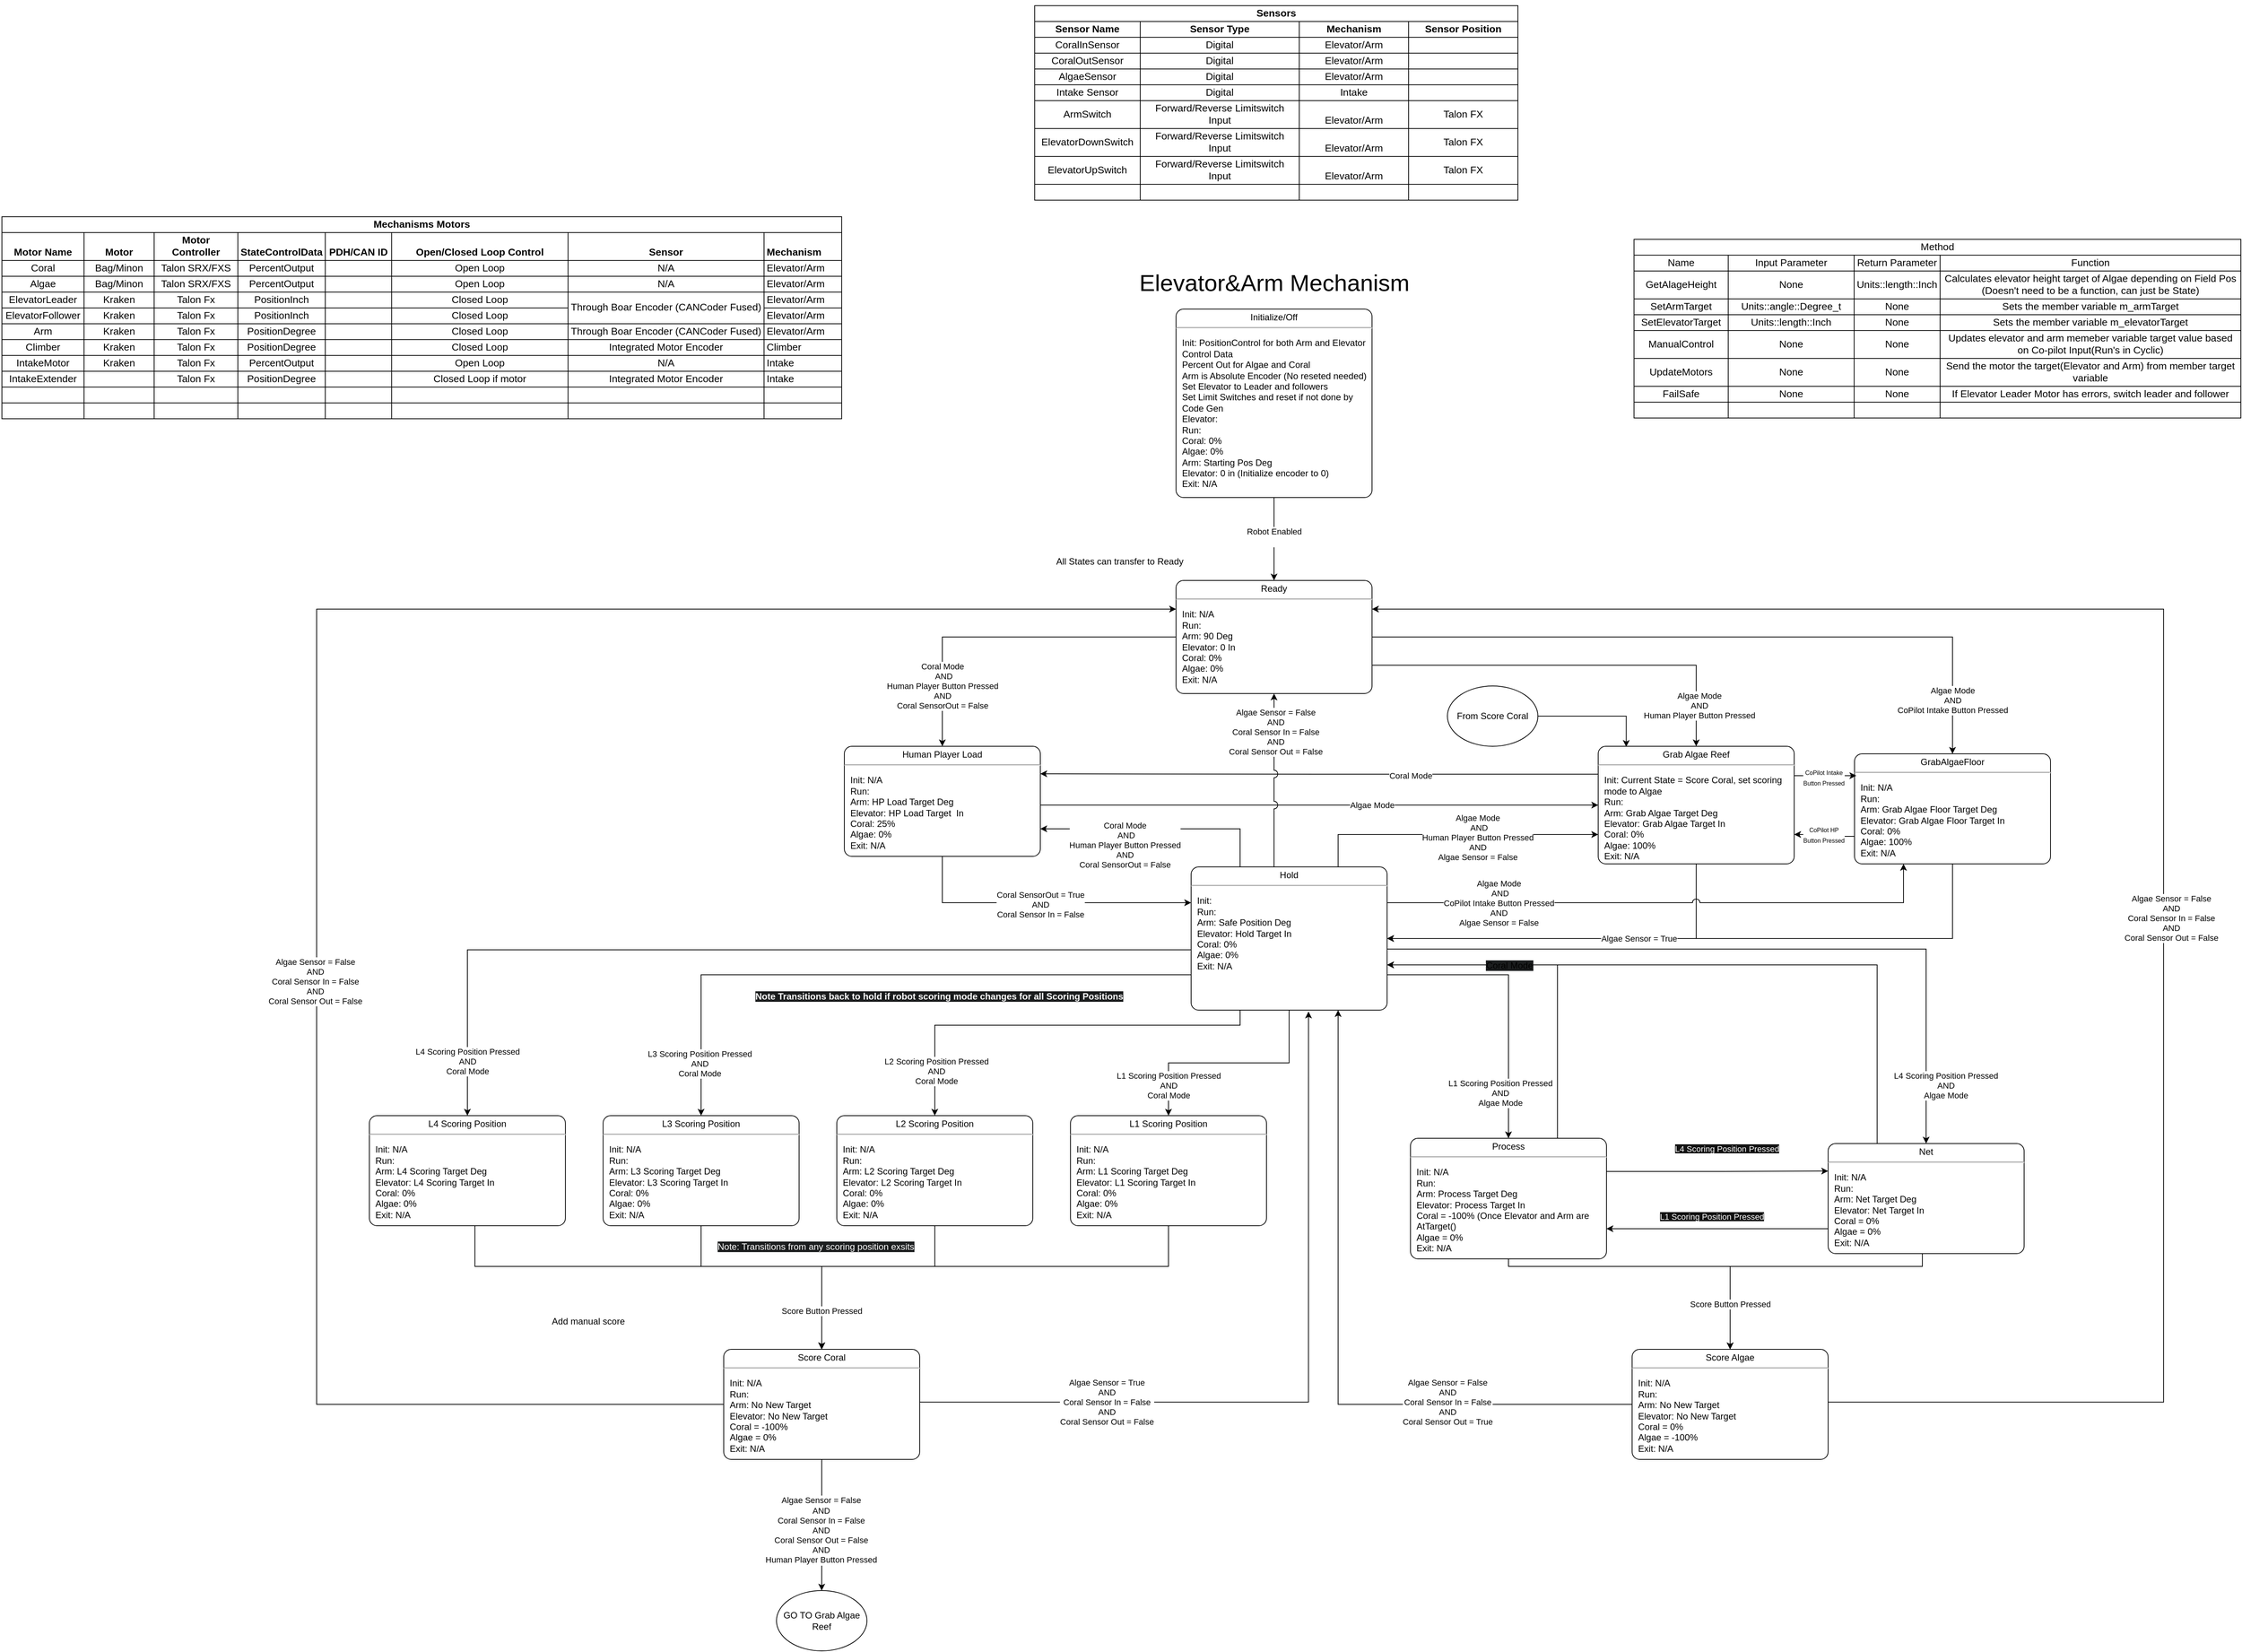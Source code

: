 <mxfile version="26.0.4">
  <diagram name="Page-1" id="7JSrTSUAfBA1Y6AAACkT">
    <mxGraphModel dx="694" dy="2908" grid="1" gridSize="10" guides="1" tooltips="1" connect="1" arrows="1" fold="1" page="1" pageScale="1" pageWidth="827" pageHeight="1169" math="0" shadow="0">
      <root>
        <mxCell id="0" />
        <mxCell id="1" parent="0" />
        <mxCell id="FIMyjUegxXdDTG1FlUWc-3" value="Elevator&amp;amp;Arm Mechanism" style="text;html=1;align=center;verticalAlign=middle;resizable=0;points=[];autosize=1;strokeColor=none;fillColor=none;fontSize=31;" parent="1" vertex="1">
          <mxGeometry x="2490" y="-1720" width="380" height="50" as="geometry" />
        </mxCell>
        <mxCell id="FIMyjUegxXdDTG1FlUWc-6" value="&lt;p style=&quot;margin:0px;margin-top:4px;text-align:center;&quot;&gt;Initialize/Off&lt;/p&gt;&lt;hr&gt;&lt;p&gt;&lt;/p&gt;&lt;p style=&quot;margin:0px;margin-left:8px;text-align:left;&quot;&gt;Init: PositionControl for both Arm and Elevator Control Data&lt;/p&gt;&lt;p style=&quot;margin:0px;margin-left:8px;text-align:left;&quot;&gt;Percent Out for Algae and Coral&lt;/p&gt;&lt;p style=&quot;margin:0px;margin-left:8px;text-align:left;&quot;&gt;Arm is Absolute Encoder (No reseted needed)&lt;/p&gt;&lt;p style=&quot;margin:0px;margin-left:8px;text-align:left;&quot;&gt;Set Elevator to Leader and followers&amp;nbsp;&lt;/p&gt;&lt;p style=&quot;margin:0px;margin-left:8px;text-align:left;&quot;&gt;Set Limit Switches and reset if not done by Code Gen&lt;/p&gt;&lt;p style=&quot;margin: 0px 0px 0px 8px; text-align: left;&quot;&gt;&lt;span style=&quot;background-color: transparent; color: light-dark(rgb(0, 0, 0), rgb(255, 255, 255));&quot;&gt;Elevator:&amp;nbsp;&lt;/span&gt;&lt;/p&gt;&lt;p style=&quot;margin: 0px 0px 0px 8px; text-align: left;&quot;&gt;Run:&amp;nbsp;&lt;/p&gt;&lt;p style=&quot;margin: 0px 0px 0px 8px; text-align: left;&quot;&gt;&lt;span style=&quot;background-color: transparent; color: light-dark(rgb(0, 0, 0), rgb(255, 255, 255));&quot;&gt;Coral: 0%&lt;/span&gt;&lt;/p&gt;&lt;p style=&quot;margin: 0px 0px 0px 8px; text-align: left;&quot;&gt;&lt;span style=&quot;background-color: transparent; color: light-dark(rgb(0, 0, 0), rgb(255, 255, 255));&quot;&gt;Algae: 0%&lt;/span&gt;&lt;/p&gt;&lt;p style=&quot;margin:0px;margin-left:8px;text-align:left;&quot;&gt;&lt;span style=&quot;background-color: transparent; color: light-dark(rgb(0, 0, 0), rgb(255, 255, 255));&quot;&gt;Arm: Starting Pos Deg&lt;/span&gt;&lt;br&gt;&lt;/p&gt;&lt;p style=&quot;margin:0px;margin-left:8px;text-align:left;&quot;&gt;Elevator: 0 in (&lt;span style=&quot;background-color: transparent; color: light-dark(rgb(0, 0, 0), rgb(255, 255, 255));&quot;&gt;Initialize encoder to 0)&lt;/span&gt;&lt;/p&gt;&lt;p style=&quot;margin:0px;margin-left:8px;text-align:left;&quot;&gt;&lt;span style=&quot;background-color: transparent; color: light-dark(rgb(0, 0, 0), rgb(255, 255, 255));&quot;&gt;Exit: N/A&lt;/span&gt;&lt;/p&gt;" style="shape=mxgraph.sysml.simpleState;html=1;overflow=fill;whiteSpace=wrap;align=center;" parent="1" vertex="1">
          <mxGeometry x="2550" y="-1660" width="260" height="250" as="geometry" />
        </mxCell>
        <mxCell id="5ZywD062RMziToVZuSmr-10" style="edgeStyle=orthogonalEdgeStyle;rounded=0;orthogonalLoop=1;jettySize=auto;html=1;entryX=0.5;entryY=0;entryDx=0;entryDy=0;entryPerimeter=0;" parent="1" source="FIMyjUegxXdDTG1FlUWc-6" target="1KXd44YCcF1W4OWPBTa_-2" edge="1">
          <mxGeometry relative="1" as="geometry">
            <mxPoint x="2677" y="-1330" as="targetPoint" />
          </mxGeometry>
        </mxCell>
        <mxCell id="5ZywD062RMziToVZuSmr-11" value="Robot Enabled&lt;div&gt;&lt;br&gt;&lt;/div&gt;" style="edgeLabel;html=1;align=center;verticalAlign=middle;resizable=0;points=[];" parent="5ZywD062RMziToVZuSmr-10" vertex="1" connectable="0">
          <mxGeometry x="-0.053" relative="1" as="geometry">
            <mxPoint as="offset" />
          </mxGeometry>
        </mxCell>
        <mxCell id="a0uy3nfza03bscJFagVY-1" style="edgeStyle=orthogonalEdgeStyle;rounded=0;orthogonalLoop=1;jettySize=auto;html=1;entryX=0.5;entryY=0;entryDx=0;entryDy=0;entryPerimeter=0;" parent="1" source="1KXd44YCcF1W4OWPBTa_-2" target="a0uy3nfza03bscJFagVY-3" edge="1">
          <mxGeometry relative="1" as="geometry">
            <mxPoint x="2320" y="-1070" as="targetPoint" />
          </mxGeometry>
        </mxCell>
        <mxCell id="a0uy3nfza03bscJFagVY-2" value="Coral&amp;nbsp;&lt;span style=&quot;color: light-dark(rgb(0, 0, 0), rgb(255, 255, 255)); background-color: light-dark(#ffffff, var(--ge-dark-color, #121212));&quot;&gt;Mode&lt;/span&gt;&lt;div&gt;&lt;div&gt;&amp;nbsp;AND&lt;/div&gt;&lt;div&gt;Human Player Button Pressed&lt;/div&gt;&lt;/div&gt;&lt;div&gt;AND&lt;/div&gt;&lt;div&gt;Coral SensorOut = False&lt;/div&gt;" style="edgeLabel;html=1;align=center;verticalAlign=middle;resizable=0;points=[];" parent="a0uy3nfza03bscJFagVY-1" vertex="1" connectable="0">
          <mxGeometry x="0.409" y="1" relative="1" as="geometry">
            <mxPoint x="-1" y="54" as="offset" />
          </mxGeometry>
        </mxCell>
        <mxCell id="a0uy3nfza03bscJFagVY-4" style="edgeStyle=orthogonalEdgeStyle;rounded=0;orthogonalLoop=1;jettySize=auto;html=1;entryX=0.5;entryY=0;entryDx=0;entryDy=0;entryPerimeter=0;exitX=1;exitY=0.75;exitDx=0;exitDy=0;exitPerimeter=0;" parent="1" source="1KXd44YCcF1W4OWPBTa_-2" target="a0uy3nfza03bscJFagVY-7" edge="1">
          <mxGeometry relative="1" as="geometry">
            <mxPoint x="3070" y="-1020" as="targetPoint" />
          </mxGeometry>
        </mxCell>
        <mxCell id="a0uy3nfza03bscJFagVY-6" value="Algae Mode&lt;div&gt;AND&lt;br&gt;Human Player Button Pressed&lt;/div&gt;" style="edgeLabel;html=1;align=center;verticalAlign=middle;resizable=0;points=[];" parent="a0uy3nfza03bscJFagVY-4" vertex="1" connectable="0">
          <mxGeometry x="0.436" y="-1" relative="1" as="geometry">
            <mxPoint x="48" y="52" as="offset" />
          </mxGeometry>
        </mxCell>
        <mxCell id="1KXd44YCcF1W4OWPBTa_-2" value="&lt;p style=&quot;margin:0px;margin-top:4px;text-align:center;&quot;&gt;Ready&lt;/p&gt;&lt;hr&gt;&lt;p&gt;&lt;/p&gt;&lt;p style=&quot;margin:0px;margin-left:8px;text-align:left;&quot;&gt;Init: N/A&lt;/p&gt;&lt;p style=&quot;margin: 0px 0px 0px 8px; text-align: left;&quot;&gt;&lt;span style=&quot;background-color: transparent; color: light-dark(rgb(0, 0, 0), rgb(255, 255, 255));&quot;&gt;Run:&amp;nbsp;&lt;/span&gt;&lt;br&gt;&lt;/p&gt;&lt;p style=&quot;margin:0px;margin-left:8px;text-align:left;&quot;&gt;&lt;span style=&quot;background-color: transparent; color: light-dark(rgb(0, 0, 0), rgb(255, 255, 255));&quot;&gt;Arm: 90 Deg&lt;/span&gt;&lt;/p&gt;&lt;p style=&quot;margin:0px;margin-left:8px;text-align:left;&quot;&gt;&lt;span style=&quot;background-color: transparent; color: light-dark(rgb(0, 0, 0), rgb(255, 255, 255));&quot;&gt;Elevator: 0 In&lt;/span&gt;&lt;/p&gt;&lt;p style=&quot;margin:0px;margin-left:8px;text-align:left;&quot;&gt;&lt;span style=&quot;background-color: transparent; color: light-dark(rgb(0, 0, 0), rgb(255, 255, 255));&quot;&gt;Coral: 0%&lt;/span&gt;&lt;/p&gt;&lt;p style=&quot;margin:0px;margin-left:8px;text-align:left;&quot;&gt;&lt;span style=&quot;background-color: transparent; color: light-dark(rgb(0, 0, 0), rgb(255, 255, 255));&quot;&gt;Algae: 0%&lt;/span&gt;&lt;/p&gt;&lt;p style=&quot;margin:0px;margin-left:8px;text-align:left;&quot;&gt;&lt;span style=&quot;background-color: transparent; color: light-dark(rgb(0, 0, 0), rgb(255, 255, 255));&quot;&gt;Exit: N/A&lt;/span&gt;&lt;/p&gt;" style="shape=mxgraph.sysml.simpleState;html=1;overflow=fill;whiteSpace=wrap;align=center;" parent="1" vertex="1">
          <mxGeometry x="2550" y="-1300" width="260" height="150" as="geometry" />
        </mxCell>
        <mxCell id="a0uy3nfza03bscJFagVY-3" value="&lt;p style=&quot;margin:0px;margin-top:4px;text-align:center;&quot;&gt;Human Player Load&lt;/p&gt;&lt;hr&gt;&lt;p&gt;&lt;/p&gt;&lt;p style=&quot;margin:0px;margin-left:8px;text-align:left;&quot;&gt;Init: N/A&lt;/p&gt;&lt;p style=&quot;margin: 0px 0px 0px 8px; text-align: left;&quot;&gt;&lt;span style=&quot;background-color: transparent; color: light-dark(rgb(0, 0, 0), rgb(255, 255, 255));&quot;&gt;Run:&amp;nbsp;&lt;/span&gt;&lt;/p&gt;&lt;p style=&quot;margin:0px;margin-left:8px;text-align:left;&quot;&gt;&lt;span style=&quot;background-color: transparent; color: light-dark(rgb(0, 0, 0), rgb(255, 255, 255));&quot;&gt;Arm: HP Load Target Deg&lt;/span&gt;&lt;/p&gt;&lt;p style=&quot;margin:0px;margin-left:8px;text-align:left;&quot;&gt;&lt;span style=&quot;background-color: transparent; color: light-dark(rgb(0, 0, 0), rgb(255, 255, 255));&quot;&gt;Elevator:&amp;nbsp;&lt;/span&gt;&lt;span style=&quot;background-color: transparent; color: light-dark(rgb(0, 0, 0), rgb(255, 255, 255));&quot;&gt;HP Load Target&lt;/span&gt;&lt;span style=&quot;background-color: transparent; color: light-dark(rgb(0, 0, 0), rgb(255, 255, 255));&quot;&gt;&amp;nbsp;&lt;/span&gt;&lt;span style=&quot;background-color: transparent; color: light-dark(rgb(0, 0, 0), rgb(255, 255, 255));&quot;&gt;&amp;nbsp;In&lt;/span&gt;&lt;/p&gt;&lt;p style=&quot;margin: 0px 0px 0px 8px; text-align: left;&quot;&gt;&lt;span style=&quot;background-color: transparent; color: light-dark(rgb(0, 0, 0), rgb(255, 255, 255));&quot;&gt;Coral: 25%&lt;/span&gt;&lt;/p&gt;&lt;p style=&quot;margin: 0px 0px 0px 8px; text-align: left;&quot;&gt;&lt;span style=&quot;background-color: transparent; color: light-dark(rgb(0, 0, 0), rgb(255, 255, 255));&quot;&gt;Algae: 0%&lt;/span&gt;&lt;/p&gt;&lt;p style=&quot;margin:0px;margin-left:8px;text-align:left;&quot;&gt;&lt;span style=&quot;background-color: transparent; color: light-dark(rgb(0, 0, 0), rgb(255, 255, 255));&quot;&gt;Exit: N/A&lt;/span&gt;&lt;/p&gt;" style="shape=mxgraph.sysml.simpleState;html=1;overflow=fill;whiteSpace=wrap;align=center;" parent="1" vertex="1">
          <mxGeometry x="2110" y="-1080" width="260" height="146" as="geometry" />
        </mxCell>
        <mxCell id="a0uy3nfza03bscJFagVY-13" style="edgeStyle=orthogonalEdgeStyle;rounded=0;orthogonalLoop=1;jettySize=auto;html=1;entryX=0.5;entryY=0;entryDx=0;entryDy=0;entryPerimeter=0;exitX=0;exitY=0;exitDx=257.1;exitDy=143.1;exitPerimeter=0;" parent="1" source="a0uy3nfza03bscJFagVY-19" target="a0uy3nfza03bscJFagVY-15" edge="1">
          <mxGeometry relative="1" as="geometry">
            <mxPoint x="2900" y="-500" as="targetPoint" />
            <mxPoint x="3010" y="-620" as="sourcePoint" />
          </mxGeometry>
        </mxCell>
        <mxCell id="a0uy3nfza03bscJFagVY-28" value="&lt;span style=&quot;color: rgba(0, 0, 0, 0); font-family: monospace; font-size: 0px; text-align: start; background-color: rgb(27, 29, 30);&quot;&gt;%3CmxGraphModel%3E%3Croot%3E%3CmxCell%20id%3D%220%22%2F%3E%3CmxCell%20id%3D%221%22%20parent%3D%220%22%2F%3E%3CmxCell%20id%3D%222%22%20value%3D%22L4%20Scoring%20Position%20Pressed%22%20style%3D%22edgeLabel%3Bhtml%3D1%3Balign%3Dcenter%3BverticalAlign%3Dmiddle%3Bresizable%3D0%3Bpoints%3D%5B%5D%3B%22%20vertex%3D%221%22%20connectable%3D%220%22%20parent%3D%221%22%3E%3CmxGeometry%20x%3D%223126%22%20y%3D%22-651.143%22%20as%3D%22geometry%22%2F%3E%3C%2FmxCell%3E%3C%2Froot%3E%3C%2FmxGraphModel%3E&lt;/span&gt;&lt;span style=&quot;color: rgba(0, 0, 0, 0); font-family: monospace; font-size: 0px; text-align: start; background-color: rgb(27, 29, 30);&quot;&gt;%3CmxGraphModel%3E%3Croot%3E%3CmxCell%20id%3D%220%22%2F%3E%3CmxCell%20id%3D%221%22%20parent%3D%220%22%2F%3E%3CmxCell%20id%3D%222%22%20value%3D%22L4%20Scoring%20Position%20Pressed%22%20style%3D%22edgeLabel%3Bhtml%3D1%3Balign%3Dcenter%3BverticalAlign%3Dmiddle%3Bresizable%3D0%3Bpoints%3D%5B%5D%3B%22%20vertex%3D%221%22%20connectable%3D%220%22%20parent%3D%221%22%3E%3CmxGeometry%20x%3D%223126%22%20y%3D%22-651.143%22%20as%3D%22geometry%22%2F%3E%3C%2FmxCell%3E%3C%2Froot%3E%3C%2FmxGraphModel%3L&lt;/span&gt;" style="edgeLabel;html=1;align=center;verticalAlign=middle;resizable=0;points=[];" parent="a0uy3nfza03bscJFagVY-13" vertex="1" connectable="0">
          <mxGeometry x="-0.629" y="-2" relative="1" as="geometry">
            <mxPoint as="offset" />
          </mxGeometry>
        </mxCell>
        <mxCell id="a0uy3nfza03bscJFagVY-29" value="L1 Scoring Position Pressed&lt;div&gt;AND&lt;br&gt;Algae Mode&lt;/div&gt;" style="edgeLabel;html=1;align=center;verticalAlign=middle;resizable=0;points=[];" parent="a0uy3nfza03bscJFagVY-13" vertex="1" connectable="0">
          <mxGeometry x="0.629" y="4" relative="1" as="geometry">
            <mxPoint x="-15" y="11" as="offset" />
          </mxGeometry>
        </mxCell>
        <mxCell id="a0uy3nfza03bscJFagVY-7" value="&lt;p style=&quot;margin:0px;margin-top:4px;text-align:center;&quot;&gt;Grab Algae Reef&lt;/p&gt;&lt;hr&gt;&lt;p&gt;&lt;/p&gt;&lt;p style=&quot;margin:0px;margin-left:8px;text-align:left;&quot;&gt;Init: Current State = Score Coral, set scoring mode to Algae&lt;/p&gt;&lt;p style=&quot;margin:0px;margin-left:8px;text-align:left;&quot;&gt;Run:&amp;nbsp;&lt;/p&gt;&lt;p style=&quot;margin:0px;margin-left:8px;text-align:left;&quot;&gt;&lt;span style=&quot;background-color: transparent; color: light-dark(rgb(0, 0, 0), rgb(255, 255, 255));&quot;&gt;Arm: Grab Algae Target Deg&lt;/span&gt;&lt;/p&gt;&lt;p style=&quot;margin:0px;margin-left:8px;text-align:left;&quot;&gt;&lt;span style=&quot;background-color: transparent; color: light-dark(rgb(0, 0, 0), rgb(255, 255, 255));&quot;&gt;Elevator:&amp;nbsp;&lt;/span&gt;Grab Algae Target&amp;nbsp;&lt;span style=&quot;background-color: transparent; color: light-dark(rgb(0, 0, 0), rgb(255, 255, 255));&quot;&gt;In&lt;/span&gt;&lt;/p&gt;&lt;p style=&quot;margin: 0px 0px 0px 8px; text-align: left;&quot;&gt;&lt;span style=&quot;background-color: transparent; color: light-dark(rgb(0, 0, 0), rgb(255, 255, 255));&quot;&gt;Coral: 0%&lt;/span&gt;&lt;/p&gt;&lt;p style=&quot;margin: 0px 0px 0px 8px; text-align: left;&quot;&gt;&lt;span style=&quot;background-color: transparent; color: light-dark(rgb(0, 0, 0), rgb(255, 255, 255));&quot;&gt;Algae: 100%&lt;/span&gt;&lt;/p&gt;&lt;p style=&quot;margin:0px;margin-left:8px;text-align:left;&quot;&gt;&lt;span style=&quot;background-color: transparent; color: light-dark(rgb(0, 0, 0), rgb(255, 255, 255));&quot;&gt;Exit: N/A&lt;/span&gt;&lt;/p&gt;" style="shape=mxgraph.sysml.simpleState;html=1;overflow=fill;whiteSpace=wrap;align=center;" parent="1" vertex="1">
          <mxGeometry x="3110" y="-1080" width="260" height="156" as="geometry" />
        </mxCell>
        <mxCell id="a0uy3nfza03bscJFagVY-8" style="edgeStyle=orthogonalEdgeStyle;rounded=0;orthogonalLoop=1;jettySize=auto;html=1;entryX=1;entryY=0.25;entryDx=0;entryDy=0;entryPerimeter=0;exitX=0;exitY=0.25;exitDx=0;exitDy=0;exitPerimeter=0;" parent="1" source="a0uy3nfza03bscJFagVY-7" target="a0uy3nfza03bscJFagVY-3" edge="1">
          <mxGeometry relative="1" as="geometry">
            <Array as="points">
              <mxPoint x="3110" y="-1043" />
              <mxPoint x="2740" y="-1043" />
            </Array>
          </mxGeometry>
        </mxCell>
        <mxCell id="a0uy3nfza03bscJFagVY-11" value="Coral Mode" style="edgeLabel;html=1;align=center;verticalAlign=middle;resizable=0;points=[];" parent="a0uy3nfza03bscJFagVY-8" vertex="1" connectable="0">
          <mxGeometry x="0.064" y="2" relative="1" as="geometry">
            <mxPoint x="143" as="offset" />
          </mxGeometry>
        </mxCell>
        <mxCell id="a0uy3nfza03bscJFagVY-10" style="edgeStyle=orthogonalEdgeStyle;rounded=0;orthogonalLoop=1;jettySize=auto;html=1;exitX=1;exitY=0.5;exitDx=0;exitDy=0;exitPerimeter=0;entryX=0;entryY=0.5;entryDx=0;entryDy=0;entryPerimeter=0;" parent="1" source="a0uy3nfza03bscJFagVY-3" target="a0uy3nfza03bscJFagVY-7" edge="1">
          <mxGeometry relative="1" as="geometry">
            <mxPoint x="2970" y="-900" as="targetPoint" />
            <Array as="points">
              <mxPoint x="2370" y="-1002" />
            </Array>
          </mxGeometry>
        </mxCell>
        <mxCell id="a0uy3nfza03bscJFagVY-12" value="Algae Mode" style="edgeLabel;html=1;align=center;verticalAlign=middle;resizable=0;points=[];" parent="a0uy3nfza03bscJFagVY-10" vertex="1" connectable="0">
          <mxGeometry x="-0.025" y="-2" relative="1" as="geometry">
            <mxPoint x="82" y="-2" as="offset" />
          </mxGeometry>
        </mxCell>
        <mxCell id="a0uy3nfza03bscJFagVY-15" value="&lt;p style=&quot;margin:0px;margin-top:4px;text-align:center;&quot;&gt;Process&lt;/p&gt;&lt;hr&gt;&lt;p&gt;&lt;/p&gt;&lt;p style=&quot;margin:0px;margin-left:8px;text-align:left;&quot;&gt;Init: N/A&lt;/p&gt;&lt;p style=&quot;margin:0px;margin-left:8px;text-align:left;&quot;&gt;Run:&amp;nbsp;&lt;/p&gt;&lt;p style=&quot;margin:0px;margin-left:8px;text-align:left;&quot;&gt;&lt;span style=&quot;background-color: transparent; color: light-dark(rgb(0, 0, 0), rgb(255, 255, 255));&quot;&gt;Arm: Process Target Deg&lt;/span&gt;&lt;/p&gt;&lt;p style=&quot;margin:0px;margin-left:8px;text-align:left;&quot;&gt;&lt;span style=&quot;background-color: transparent; color: light-dark(rgb(0, 0, 0), rgb(255, 255, 255));&quot;&gt;Elevator: Process&lt;/span&gt;&amp;nbsp;Target&amp;nbsp;&lt;span style=&quot;background-color: transparent; color: light-dark(rgb(0, 0, 0), rgb(255, 255, 255));&quot;&gt;In&lt;/span&gt;&lt;/p&gt;&lt;p style=&quot;margin: 0px 0px 0px 8px; text-align: left;&quot;&gt;&lt;span style=&quot;background-color: transparent; color: light-dark(rgb(0, 0, 0), rgb(255, 255, 255));&quot;&gt;Coral = -100% (Once Elevator and Arm are AtTarget()&lt;/span&gt;&lt;/p&gt;&lt;p style=&quot;margin: 0px 0px 0px 8px; text-align: left;&quot;&gt;&lt;span style=&quot;background-color: transparent; color: light-dark(rgb(0, 0, 0), rgb(255, 255, 255));&quot;&gt;Algae = 0%&lt;/span&gt;&lt;/p&gt;&lt;p style=&quot;margin:0px;margin-left:8px;text-align:left;&quot;&gt;&lt;span style=&quot;background-color: transparent; color: light-dark(rgb(0, 0, 0), rgb(255, 255, 255));&quot;&gt;Exit: N/A&lt;/span&gt;&lt;/p&gt;" style="shape=mxgraph.sysml.simpleState;html=1;overflow=fill;whiteSpace=wrap;align=center;" parent="1" vertex="1">
          <mxGeometry x="2861" y="-560" width="260" height="160" as="geometry" />
        </mxCell>
        <mxCell id="5lkmYNBXF3gWw0i_Db8_-4" style="edgeStyle=orthogonalEdgeStyle;rounded=0;orthogonalLoop=1;jettySize=auto;html=1;exitX=0.25;exitY=0;exitDx=0;exitDy=0;exitPerimeter=0;" parent="1" source="a0uy3nfza03bscJFagVY-16" edge="1">
          <mxGeometry relative="1" as="geometry">
            <mxPoint x="2830" y="-790" as="targetPoint" />
            <Array as="points">
              <mxPoint x="3480" y="-790" />
            </Array>
          </mxGeometry>
        </mxCell>
        <mxCell id="a0uy3nfza03bscJFagVY-16" value="&lt;p style=&quot;margin:0px;margin-top:4px;text-align:center;&quot;&gt;Net&lt;/p&gt;&lt;hr&gt;&lt;p&gt;&lt;/p&gt;&lt;p style=&quot;margin:0px;margin-left:8px;text-align:left;&quot;&gt;Init: N/A&lt;/p&gt;&lt;p style=&quot;margin:0px;margin-left:8px;text-align:left;&quot;&gt;Run:&amp;nbsp;&lt;/p&gt;&lt;p style=&quot;margin:0px;margin-left:8px;text-align:left;&quot;&gt;&lt;span style=&quot;background-color: transparent; color: light-dark(rgb(0, 0, 0), rgb(255, 255, 255));&quot;&gt;Arm: Net Target Deg&lt;/span&gt;&lt;/p&gt;&lt;p style=&quot;margin:0px;margin-left:8px;text-align:left;&quot;&gt;&lt;span style=&quot;background-color: transparent; color: light-dark(rgb(0, 0, 0), rgb(255, 255, 255));&quot;&gt;Elevator: Net&lt;/span&gt;&amp;nbsp;Target&amp;nbsp;&lt;span style=&quot;background-color: transparent; color: light-dark(rgb(0, 0, 0), rgb(255, 255, 255));&quot;&gt;In&lt;/span&gt;&lt;/p&gt;&lt;p style=&quot;margin: 0px 0px 0px 8px; text-align: left;&quot;&gt;&lt;span style=&quot;background-color: transparent; color: light-dark(rgb(0, 0, 0), rgb(255, 255, 255));&quot;&gt;Coral = 0%&lt;/span&gt;&lt;/p&gt;&lt;p style=&quot;margin: 0px 0px 0px 8px; text-align: left;&quot;&gt;&lt;span style=&quot;background-color: transparent; color: light-dark(rgb(0, 0, 0), rgb(255, 255, 255));&quot;&gt;Algae = 0%&lt;/span&gt;&lt;/p&gt;&lt;p style=&quot;margin:0px;margin-left:8px;text-align:left;&quot;&gt;&lt;span style=&quot;background-color: transparent; color: light-dark(rgb(0, 0, 0), rgb(255, 255, 255));&quot;&gt;Exit: N/A&lt;/span&gt;&lt;/p&gt;" style="shape=mxgraph.sysml.simpleState;html=1;overflow=fill;whiteSpace=wrap;align=center;" parent="1" vertex="1">
          <mxGeometry x="3415" y="-553" width="260" height="146" as="geometry" />
        </mxCell>
        <mxCell id="7ySeKPFAHMRMonbyGIxH-10" style="edgeStyle=orthogonalEdgeStyle;rounded=0;orthogonalLoop=1;jettySize=auto;html=1;exitX=0;exitY=0.75;exitDx=0;exitDy=0;exitPerimeter=0;entryX=0.5;entryY=0;entryDx=0;entryDy=0;entryPerimeter=0;" parent="1" source="a0uy3nfza03bscJFagVY-19" target="7ySeKPFAHMRMonbyGIxH-30" edge="1">
          <mxGeometry relative="1" as="geometry">
            <mxPoint x="1620" y="-600" as="targetPoint" />
            <Array as="points">
              <mxPoint x="1610" y="-810" />
            </Array>
          </mxGeometry>
        </mxCell>
        <mxCell id="7ySeKPFAHMRMonbyGIxH-31" value="L4 Scoring Position Pressed&lt;div&gt;AND&lt;br&gt;Coral Mode&lt;/div&gt;" style="edgeLabel;html=1;align=center;verticalAlign=middle;resizable=0;points=[];" parent="7ySeKPFAHMRMonbyGIxH-10" vertex="1" connectable="0">
          <mxGeometry x="0.858" y="-2" relative="1" as="geometry">
            <mxPoint x="2" y="14" as="offset" />
          </mxGeometry>
        </mxCell>
        <mxCell id="7ySeKPFAHMRMonbyGIxH-11" style="edgeStyle=orthogonalEdgeStyle;rounded=0;orthogonalLoop=1;jettySize=auto;html=1;exitX=0;exitY=0;exitDx=2.9;exitDy=143.1;exitPerimeter=0;entryX=0.5;entryY=0;entryDx=0;entryDy=0;entryPerimeter=0;" parent="1" source="a0uy3nfza03bscJFagVY-19" target="7ySeKPFAHMRMonbyGIxH-27" edge="1">
          <mxGeometry relative="1" as="geometry">
            <mxPoint x="1910" y="-620" as="targetPoint" />
          </mxGeometry>
        </mxCell>
        <mxCell id="7ySeKPFAHMRMonbyGIxH-28" value="L3 Scoring Position Pressed&lt;div&gt;AND&lt;br&gt;Coral Mode&lt;/div&gt;" style="edgeLabel;html=1;align=center;verticalAlign=middle;resizable=0;points=[];" parent="7ySeKPFAHMRMonbyGIxH-11" vertex="1" connectable="0">
          <mxGeometry x="0.835" y="-2" relative="1" as="geometry">
            <mxPoint as="offset" />
          </mxGeometry>
        </mxCell>
        <mxCell id="7ySeKPFAHMRMonbyGIxH-13" style="edgeStyle=orthogonalEdgeStyle;rounded=0;orthogonalLoop=1;jettySize=auto;html=1;exitX=0.5;exitY=1;exitDx=0;exitDy=0;exitPerimeter=0;entryX=0.5;entryY=0;entryDx=0;entryDy=0;entryPerimeter=0;" parent="1" source="a0uy3nfza03bscJFagVY-19" target="7ySeKPFAHMRMonbyGIxH-14" edge="1">
          <mxGeometry relative="1" as="geometry">
            <mxPoint x="2560" y="-570" as="targetPoint" />
          </mxGeometry>
        </mxCell>
        <mxCell id="7ySeKPFAHMRMonbyGIxH-23" value="L1 Scoring Position Pressed&lt;div&gt;AND&lt;br&gt;Coral Mode&lt;/div&gt;" style="edgeLabel;html=1;align=center;verticalAlign=middle;resizable=0;points=[];" parent="7ySeKPFAHMRMonbyGIxH-13" vertex="1" connectable="0">
          <mxGeometry x="0.66" y="-3" relative="1" as="geometry">
            <mxPoint x="3" y="11" as="offset" />
          </mxGeometry>
        </mxCell>
        <mxCell id="a0uy3nfza03bscJFagVY-19" value="&lt;p style=&quot;margin:0px;margin-top:4px;text-align:center;&quot;&gt;Hold&lt;/p&gt;&lt;hr&gt;&lt;p&gt;&lt;/p&gt;&lt;p style=&quot;margin:0px;margin-left:8px;text-align:left;&quot;&gt;Init:&amp;nbsp;&lt;b&gt;&lt;span style=&quot;background-color: transparent; color: light-dark(rgb(0, 0, 0), rgb(255, 255, 255));&quot;&gt;&amp;nbsp;&lt;/span&gt;&lt;/b&gt;&lt;/p&gt;&lt;p style=&quot;margin:0px;margin-left:8px;text-align:left;&quot;&gt;Run:&amp;nbsp;&lt;/p&gt;&lt;p style=&quot;margin:0px;margin-left:8px;text-align:left;&quot;&gt;&lt;span style=&quot;background-color: transparent; color: light-dark(rgb(0, 0, 0), rgb(255, 255, 255));&quot;&gt;Arm: Safe Position Deg&lt;/span&gt;&lt;/p&gt;&lt;p style=&quot;margin:0px;margin-left:8px;text-align:left;&quot;&gt;&lt;span style=&quot;background-color: transparent; color: light-dark(rgb(0, 0, 0), rgb(255, 255, 255));&quot;&gt;Elevator:&amp;nbsp;&lt;/span&gt;Hold Target&amp;nbsp;&lt;span style=&quot;background-color: transparent; color: light-dark(rgb(0, 0, 0), rgb(255, 255, 255));&quot;&gt;In&lt;/span&gt;&lt;/p&gt;&lt;p style=&quot;margin: 0px 0px 0px 8px; text-align: left;&quot;&gt;&lt;span style=&quot;background-color: transparent; color: light-dark(rgb(0, 0, 0), rgb(255, 255, 255));&quot;&gt;Coral: 0%&lt;/span&gt;&lt;/p&gt;&lt;p style=&quot;margin: 0px 0px 0px 8px; text-align: left;&quot;&gt;&lt;span style=&quot;background-color: transparent; color: light-dark(rgb(0, 0, 0), rgb(255, 255, 255));&quot;&gt;Algae: 0%&lt;/span&gt;&lt;/p&gt;&lt;p style=&quot;margin:0px;margin-left:8px;text-align:left;&quot;&gt;&lt;span style=&quot;background-color: transparent; color: light-dark(rgb(0, 0, 0), rgb(255, 255, 255));&quot;&gt;Exit: N/A&lt;/span&gt;&lt;/p&gt;" style="shape=mxgraph.sysml.simpleState;html=1;overflow=fill;whiteSpace=wrap;align=center;" parent="1" vertex="1">
          <mxGeometry x="2570" y="-920" width="260" height="190" as="geometry" />
        </mxCell>
        <mxCell id="a0uy3nfza03bscJFagVY-20" style="edgeStyle=orthogonalEdgeStyle;rounded=0;orthogonalLoop=1;jettySize=auto;html=1;exitX=0.5;exitY=1;exitDx=0;exitDy=0;exitPerimeter=0;entryX=1;entryY=0.5;entryDx=0;entryDy=0;entryPerimeter=0;" parent="1" source="a0uy3nfza03bscJFagVY-7" target="a0uy3nfza03bscJFagVY-19" edge="1">
          <mxGeometry relative="1" as="geometry" />
        </mxCell>
        <mxCell id="a0uy3nfza03bscJFagVY-22" style="edgeStyle=orthogonalEdgeStyle;rounded=0;orthogonalLoop=1;jettySize=auto;html=1;entryX=0.5;entryY=0;entryDx=0;entryDy=0;entryPerimeter=0;exitX=1;exitY=0.75;exitDx=0;exitDy=0;exitPerimeter=0;" parent="1" source="a0uy3nfza03bscJFagVY-19" target="a0uy3nfza03bscJFagVY-16" edge="1">
          <mxGeometry relative="1" as="geometry">
            <Array as="points">
              <mxPoint x="2830" y="-811" />
              <mxPoint x="3545" y="-811" />
            </Array>
          </mxGeometry>
        </mxCell>
        <mxCell id="a0uy3nfza03bscJFagVY-23" value="L4 Scoring Position Pressed&lt;div&gt;AND&lt;br&gt;Algae Mode&lt;br&gt;&lt;/div&gt;" style="edgeLabel;html=1;align=center;verticalAlign=middle;resizable=0;points=[];" parent="a0uy3nfza03bscJFagVY-22" vertex="1" connectable="0">
          <mxGeometry x="-0.642" y="1" relative="1" as="geometry">
            <mxPoint x="594" y="182" as="offset" />
          </mxGeometry>
        </mxCell>
        <mxCell id="a0uy3nfza03bscJFagVY-30" style="edgeStyle=orthogonalEdgeStyle;rounded=0;orthogonalLoop=1;jettySize=auto;html=1;entryX=1;entryY=0.25;entryDx=0;entryDy=0;entryPerimeter=0;exitX=1;exitY=0.5;exitDx=0;exitDy=0;exitPerimeter=0;" parent="1" source="7ySeKPFAHMRMonbyGIxH-15" target="1KXd44YCcF1W4OWPBTa_-2" edge="1">
          <mxGeometry relative="1" as="geometry">
            <Array as="points">
              <mxPoint x="3415" y="-210" />
              <mxPoint x="3860" y="-210" />
              <mxPoint x="3860" y="-1262" />
              <mxPoint x="2810" y="-1262" />
            </Array>
          </mxGeometry>
        </mxCell>
        <mxCell id="a0uy3nfza03bscJFagVY-32" value="&lt;div&gt;&lt;br&gt;&lt;/div&gt;" style="edgeLabel;html=1;align=center;verticalAlign=middle;resizable=0;points=[];" parent="a0uy3nfza03bscJFagVY-30" vertex="1" connectable="0">
          <mxGeometry x="-0.421" y="1" relative="1" as="geometry">
            <mxPoint x="11" y="-272" as="offset" />
          </mxGeometry>
        </mxCell>
        <mxCell id="o2R5bczL6Kq5Ei34RuRq-4" value="&lt;div&gt;Algae Sensor = False&lt;/div&gt;&lt;div&gt;AND&lt;/div&gt;&lt;div&gt;Coral Sensor In = False&lt;/div&gt;&lt;div&gt;AND&lt;/div&gt;&lt;div&gt;Coral Sensor Out = False&lt;/div&gt;" style="edgeLabel;html=1;align=center;verticalAlign=middle;resizable=0;points=[];" parent="a0uy3nfza03bscJFagVY-30" vertex="1" connectable="0">
          <mxGeometry x="-0.345" y="4" relative="1" as="geometry">
            <mxPoint x="14" y="-255" as="offset" />
          </mxGeometry>
        </mxCell>
        <mxCell id="7ySeKPFAHMRMonbyGIxH-1" style="edgeStyle=orthogonalEdgeStyle;rounded=0;orthogonalLoop=1;jettySize=auto;html=1;exitX=1;exitY=0.25;exitDx=0;exitDy=0;exitPerimeter=0;entryX=0;entryY=0.25;entryDx=0;entryDy=0;entryPerimeter=0;" parent="1" source="a0uy3nfza03bscJFagVY-15" target="a0uy3nfza03bscJFagVY-16" edge="1">
          <mxGeometry relative="1" as="geometry">
            <Array as="points">
              <mxPoint x="3121" y="-516" />
              <mxPoint x="3268" y="-516" />
            </Array>
          </mxGeometry>
        </mxCell>
        <mxCell id="7ySeKPFAHMRMonbyGIxH-2" style="edgeStyle=orthogonalEdgeStyle;rounded=0;orthogonalLoop=1;jettySize=auto;html=1;exitX=0;exitY=0.75;exitDx=0;exitDy=0;exitPerimeter=0;entryX=1;entryY=0.75;entryDx=0;entryDy=0;entryPerimeter=0;" parent="1" source="a0uy3nfza03bscJFagVY-16" target="a0uy3nfza03bscJFagVY-15" edge="1">
          <mxGeometry relative="1" as="geometry">
            <Array as="points">
              <mxPoint x="3415" y="-440" />
            </Array>
          </mxGeometry>
        </mxCell>
        <mxCell id="7ySeKPFAHMRMonbyGIxH-5" value="&lt;span style=&quot;color: rgb(255, 255, 255); font-family: Helvetica; font-size: 11px; font-style: normal; font-variant-ligatures: normal; font-variant-caps: normal; font-weight: 400; letter-spacing: normal; orphans: 2; text-align: center; text-indent: 0px; text-transform: none; widows: 2; word-spacing: 0px; -webkit-text-stroke-width: 0px; white-space: nowrap; background-color: rgb(18, 18, 18); text-decoration-thickness: initial; text-decoration-style: initial; text-decoration-color: initial; display: inline !important; float: none;&quot;&gt;L4 Scoring Position Pressed&lt;/span&gt;" style="text;whiteSpace=wrap;html=1;" parent="1" vertex="1">
          <mxGeometry x="3210" y="-560" width="170" height="40" as="geometry" />
        </mxCell>
        <mxCell id="7ySeKPFAHMRMonbyGIxH-6" value="&lt;span style=&quot;color: rgb(255, 255, 255); font-family: Helvetica; font-size: 11px; font-style: normal; font-variant-ligatures: normal; font-variant-caps: normal; font-weight: 400; letter-spacing: normal; orphans: 2; text-align: center; text-indent: 0px; text-transform: none; widows: 2; word-spacing: 0px; -webkit-text-stroke-width: 0px; white-space: nowrap; background-color: rgb(18, 18, 18); text-decoration-thickness: initial; text-decoration-style: initial; text-decoration-color: initial; display: inline !important; float: none;&quot;&gt;L1 Scoring Position Pressed&lt;/span&gt;" style="text;whiteSpace=wrap;html=1;" parent="1" vertex="1">
          <mxGeometry x="3190" y="-470" width="170" height="40" as="geometry" />
        </mxCell>
        <mxCell id="7ySeKPFAHMRMonbyGIxH-8" style="edgeStyle=orthogonalEdgeStyle;rounded=0;orthogonalLoop=1;jettySize=auto;html=1;entryX=0;entryY=0.25;entryDx=0;entryDy=0;entryPerimeter=0;" parent="1" source="a0uy3nfza03bscJFagVY-3" target="a0uy3nfza03bscJFagVY-19" edge="1">
          <mxGeometry relative="1" as="geometry">
            <Array as="points">
              <mxPoint x="2240" y="-872" />
            </Array>
          </mxGeometry>
        </mxCell>
        <mxCell id="7ySeKPFAHMRMonbyGIxH-9" value="Coral SensorOut = True&lt;div&gt;AND&lt;br&gt;Coral Sensor In = False&lt;/div&gt;" style="edgeLabel;html=1;align=center;verticalAlign=middle;resizable=0;points=[];" parent="7ySeKPFAHMRMonbyGIxH-8" vertex="1" connectable="0">
          <mxGeometry x="-0.798" y="-3" relative="1" as="geometry">
            <mxPoint x="133" y="24" as="offset" />
          </mxGeometry>
        </mxCell>
        <mxCell id="7ySeKPFAHMRMonbyGIxH-14" value="&lt;p style=&quot;margin:0px;margin-top:4px;text-align:center;&quot;&gt;L1 Scoring Position&lt;/p&gt;&lt;hr&gt;&lt;p&gt;&lt;/p&gt;&lt;p style=&quot;margin:0px;margin-left:8px;text-align:left;&quot;&gt;Init: N/A&lt;/p&gt;&lt;p style=&quot;margin:0px;margin-left:8px;text-align:left;&quot;&gt;Run:&amp;nbsp;&lt;/p&gt;&lt;p style=&quot;margin:0px;margin-left:8px;text-align:left;&quot;&gt;&lt;span style=&quot;background-color: transparent; color: light-dark(rgb(0, 0, 0), rgb(255, 255, 255));&quot;&gt;Arm: L1 Scoring Target Deg&lt;/span&gt;&lt;/p&gt;&lt;p style=&quot;margin:0px;margin-left:8px;text-align:left;&quot;&gt;&lt;span style=&quot;background-color: transparent; color: light-dark(rgb(0, 0, 0), rgb(255, 255, 255));&quot;&gt;Elevator: L1 Scoring Target In&lt;/span&gt;&lt;/p&gt;&lt;p style=&quot;margin: 0px 0px 0px 8px; text-align: left;&quot;&gt;&lt;span style=&quot;background-color: transparent; color: light-dark(rgb(0, 0, 0), rgb(255, 255, 255));&quot;&gt;Coral: 0%&lt;/span&gt;&lt;/p&gt;&lt;p style=&quot;margin: 0px 0px 0px 8px; text-align: left;&quot;&gt;&lt;span style=&quot;background-color: transparent; color: light-dark(rgb(0, 0, 0), rgb(255, 255, 255));&quot;&gt;Algae: 0%&lt;/span&gt;&lt;/p&gt;&lt;p style=&quot;margin:0px;margin-left:8px;text-align:left;&quot;&gt;&lt;span style=&quot;background-color: transparent; color: light-dark(rgb(0, 0, 0), rgb(255, 255, 255));&quot;&gt;Exit: N/A&lt;/span&gt;&lt;/p&gt;" style="shape=mxgraph.sysml.simpleState;html=1;overflow=fill;whiteSpace=wrap;align=center;" parent="1" vertex="1">
          <mxGeometry x="2410" y="-590" width="260" height="146" as="geometry" />
        </mxCell>
        <mxCell id="7ySeKPFAHMRMonbyGIxH-15" value="&lt;p style=&quot;margin:0px;margin-top:4px;text-align:center;&quot;&gt;Score Algae&lt;/p&gt;&lt;hr&gt;&lt;p&gt;&lt;/p&gt;&lt;p style=&quot;margin:0px;margin-left:8px;text-align:left;&quot;&gt;Init: N/A&lt;/p&gt;&lt;p style=&quot;margin:0px;margin-left:8px;text-align:left;&quot;&gt;Run:&amp;nbsp;&lt;/p&gt;&lt;p style=&quot;margin:0px;margin-left:8px;text-align:left;&quot;&gt;&lt;span style=&quot;background-color: transparent; color: light-dark(rgb(0, 0, 0), rgb(255, 255, 255));&quot;&gt;Arm: No New Target&lt;/span&gt;&lt;/p&gt;&lt;p style=&quot;margin:0px;margin-left:8px;text-align:left;&quot;&gt;&lt;span style=&quot;background-color: transparent; color: light-dark(rgb(0, 0, 0), rgb(255, 255, 255));&quot;&gt;Elevator: No New Target&lt;/span&gt;&lt;/p&gt;&lt;p style=&quot;margin:0px;margin-left:8px;text-align:left;&quot;&gt;&lt;span style=&quot;background-color: transparent; color: light-dark(rgb(0, 0, 0), rgb(255, 255, 255));&quot;&gt;Coral = 0%&lt;/span&gt;&lt;/p&gt;&lt;p style=&quot;margin:0px;margin-left:8px;text-align:left;&quot;&gt;&lt;span style=&quot;background-color: transparent; color: light-dark(rgb(0, 0, 0), rgb(255, 255, 255));&quot;&gt;Algae = -100%&lt;/span&gt;&lt;/p&gt;&lt;p style=&quot;margin:0px;margin-left:8px;text-align:left;&quot;&gt;&lt;span style=&quot;background-color: transparent; color: light-dark(rgb(0, 0, 0), rgb(255, 255, 255));&quot;&gt;Exit: N/A&lt;/span&gt;&lt;/p&gt;" style="shape=mxgraph.sysml.simpleState;html=1;overflow=fill;whiteSpace=wrap;align=center;" parent="1" vertex="1">
          <mxGeometry x="3155" y="-280" width="260" height="146" as="geometry" />
        </mxCell>
        <mxCell id="7ySeKPFAHMRMonbyGIxH-17" style="edgeStyle=orthogonalEdgeStyle;rounded=0;orthogonalLoop=1;jettySize=auto;html=1;entryX=0.5;entryY=0;entryDx=0;entryDy=0;entryPerimeter=0;" parent="1" source="a0uy3nfza03bscJFagVY-16" target="7ySeKPFAHMRMonbyGIxH-15" edge="1">
          <mxGeometry relative="1" as="geometry">
            <Array as="points">
              <mxPoint x="3540" y="-390" />
              <mxPoint x="3285" y="-390" />
            </Array>
          </mxGeometry>
        </mxCell>
        <mxCell id="7ySeKPFAHMRMonbyGIxH-21" style="edgeStyle=orthogonalEdgeStyle;rounded=0;orthogonalLoop=1;jettySize=auto;html=1;entryX=0.75;entryY=1;entryDx=0;entryDy=0;entryPerimeter=0;" parent="1" source="7ySeKPFAHMRMonbyGIxH-15" target="a0uy3nfza03bscJFagVY-19" edge="1">
          <mxGeometry relative="1" as="geometry">
            <Array as="points">
              <mxPoint x="2765" y="-207" />
            </Array>
          </mxGeometry>
        </mxCell>
        <mxCell id="o2R5bczL6Kq5Ei34RuRq-6" value="&lt;div&gt;Algae Sensor = False&lt;/div&gt;&lt;div&gt;AND&lt;/div&gt;&lt;div&gt;Coral Sensor In = False&lt;/div&gt;&lt;div&gt;AND&lt;/div&gt;&lt;div&gt;Coral Sensor Out = True&lt;/div&gt;" style="edgeLabel;html=1;align=center;verticalAlign=middle;resizable=0;points=[];" parent="7ySeKPFAHMRMonbyGIxH-21" vertex="1" connectable="0">
          <mxGeometry x="0.367" y="-2" relative="1" as="geometry">
            <mxPoint x="143" y="231" as="offset" />
          </mxGeometry>
        </mxCell>
        <mxCell id="7ySeKPFAHMRMonbyGIxH-24" value="&lt;p style=&quot;margin:0px;margin-top:4px;text-align:center;&quot;&gt;L2 Scoring Position&lt;/p&gt;&lt;hr&gt;&lt;p&gt;&lt;/p&gt;&lt;p style=&quot;margin:0px;margin-left:8px;text-align:left;&quot;&gt;Init: N/A&lt;/p&gt;&lt;p style=&quot;margin:0px;margin-left:8px;text-align:left;&quot;&gt;Run:&amp;nbsp;&lt;/p&gt;&lt;p style=&quot;margin:0px;margin-left:8px;text-align:left;&quot;&gt;&lt;span style=&quot;background-color: transparent; color: light-dark(rgb(0, 0, 0), rgb(255, 255, 255));&quot;&gt;Arm: L2 Scoring Target Deg&lt;/span&gt;&lt;/p&gt;&lt;p style=&quot;margin:0px;margin-left:8px;text-align:left;&quot;&gt;&lt;span style=&quot;background-color: transparent; color: light-dark(rgb(0, 0, 0), rgb(255, 255, 255));&quot;&gt;Elevator: L2 Scoring Target In&lt;/span&gt;&lt;/p&gt;&lt;p style=&quot;margin: 0px 0px 0px 8px; text-align: left;&quot;&gt;&lt;span style=&quot;background-color: transparent; color: light-dark(rgb(0, 0, 0), rgb(255, 255, 255));&quot;&gt;Coral: 0%&lt;/span&gt;&lt;/p&gt;&lt;p style=&quot;margin: 0px 0px 0px 8px; text-align: left;&quot;&gt;&lt;span style=&quot;background-color: transparent; color: light-dark(rgb(0, 0, 0), rgb(255, 255, 255));&quot;&gt;Algae: 0%&lt;/span&gt;&lt;/p&gt;&lt;p style=&quot;margin:0px;margin-left:8px;text-align:left;&quot;&gt;&lt;span style=&quot;background-color: transparent; color: light-dark(rgb(0, 0, 0), rgb(255, 255, 255));&quot;&gt;Exit: N/A&lt;/span&gt;&lt;/p&gt;" style="shape=mxgraph.sysml.simpleState;html=1;overflow=fill;whiteSpace=wrap;align=center;" parent="1" vertex="1">
          <mxGeometry x="2100" y="-590" width="260" height="146" as="geometry" />
        </mxCell>
        <mxCell id="7ySeKPFAHMRMonbyGIxH-25" style="edgeStyle=orthogonalEdgeStyle;rounded=0;orthogonalLoop=1;jettySize=auto;html=1;exitX=0.25;exitY=1;exitDx=0;exitDy=0;exitPerimeter=0;entryX=0.5;entryY=0;entryDx=0;entryDy=0;entryPerimeter=0;" parent="1" source="a0uy3nfza03bscJFagVY-19" target="7ySeKPFAHMRMonbyGIxH-24" edge="1">
          <mxGeometry relative="1" as="geometry">
            <Array as="points">
              <mxPoint x="2635" y="-710" />
              <mxPoint x="2230" y="-710" />
            </Array>
          </mxGeometry>
        </mxCell>
        <mxCell id="7ySeKPFAHMRMonbyGIxH-26" value="L2 Scoring Position Pressed&lt;div&gt;AND&lt;br&gt;Coral Mode&lt;/div&gt;" style="edgeLabel;html=1;align=center;verticalAlign=middle;resizable=0;points=[];" parent="7ySeKPFAHMRMonbyGIxH-25" vertex="1" connectable="0">
          <mxGeometry x="0.781" y="2" relative="1" as="geometry">
            <mxPoint as="offset" />
          </mxGeometry>
        </mxCell>
        <mxCell id="7ySeKPFAHMRMonbyGIxH-27" value="&lt;p style=&quot;margin:0px;margin-top:4px;text-align:center;&quot;&gt;L3 Scoring Position&lt;/p&gt;&lt;hr&gt;&lt;p&gt;&lt;/p&gt;&lt;p style=&quot;margin:0px;margin-left:8px;text-align:left;&quot;&gt;Init: N/A&lt;/p&gt;&lt;p style=&quot;margin:0px;margin-left:8px;text-align:left;&quot;&gt;Run:&amp;nbsp;&lt;/p&gt;&lt;p style=&quot;margin:0px;margin-left:8px;text-align:left;&quot;&gt;&lt;span style=&quot;background-color: transparent; color: light-dark(rgb(0, 0, 0), rgb(255, 255, 255));&quot;&gt;Arm: L3 Scoring Target Deg&lt;/span&gt;&lt;/p&gt;&lt;p style=&quot;margin:0px;margin-left:8px;text-align:left;&quot;&gt;&lt;span style=&quot;background-color: transparent; color: light-dark(rgb(0, 0, 0), rgb(255, 255, 255));&quot;&gt;Elevator: L3 Scoring Target In&lt;/span&gt;&lt;/p&gt;&lt;p style=&quot;margin: 0px 0px 0px 8px; text-align: left;&quot;&gt;&lt;span style=&quot;background-color: transparent; color: light-dark(rgb(0, 0, 0), rgb(255, 255, 255));&quot;&gt;Coral: 0%&lt;/span&gt;&lt;/p&gt;&lt;p style=&quot;margin: 0px 0px 0px 8px; text-align: left;&quot;&gt;&lt;span style=&quot;background-color: transparent; color: light-dark(rgb(0, 0, 0), rgb(255, 255, 255));&quot;&gt;Algae: 0%&lt;/span&gt;&lt;/p&gt;&lt;p style=&quot;margin:0px;margin-left:8px;text-align:left;&quot;&gt;&lt;span style=&quot;background-color: transparent; color: light-dark(rgb(0, 0, 0), rgb(255, 255, 255));&quot;&gt;Exit: N/A&lt;/span&gt;&lt;/p&gt;" style="shape=mxgraph.sysml.simpleState;html=1;overflow=fill;whiteSpace=wrap;align=center;" parent="1" vertex="1">
          <mxGeometry x="1790" y="-590" width="260" height="146" as="geometry" />
        </mxCell>
        <mxCell id="7ySeKPFAHMRMonbyGIxH-30" value="&lt;p style=&quot;margin:0px;margin-top:4px;text-align:center;&quot;&gt;L4 Scoring Position&lt;/p&gt;&lt;hr&gt;&lt;p&gt;&lt;/p&gt;&lt;p style=&quot;margin:0px;margin-left:8px;text-align:left;&quot;&gt;Init: N/A&lt;/p&gt;&lt;p style=&quot;margin:0px;margin-left:8px;text-align:left;&quot;&gt;Run:&amp;nbsp;&lt;/p&gt;&lt;p style=&quot;margin:0px;margin-left:8px;text-align:left;&quot;&gt;&lt;span style=&quot;background-color: transparent; color: light-dark(rgb(0, 0, 0), rgb(255, 255, 255));&quot;&gt;Arm: L4 Scoring Target Deg&lt;/span&gt;&lt;/p&gt;&lt;p style=&quot;margin:0px;margin-left:8px;text-align:left;&quot;&gt;&lt;span style=&quot;background-color: transparent; color: light-dark(rgb(0, 0, 0), rgb(255, 255, 255));&quot;&gt;Elevator: L4 Scoring Target In&lt;/span&gt;&lt;/p&gt;&lt;p style=&quot;margin: 0px 0px 0px 8px; text-align: left;&quot;&gt;&lt;span style=&quot;background-color: transparent; color: light-dark(rgb(0, 0, 0), rgb(255, 255, 255));&quot;&gt;Coral: 0%&lt;/span&gt;&lt;/p&gt;&lt;p style=&quot;margin: 0px 0px 0px 8px; text-align: left;&quot;&gt;&lt;span style=&quot;background-color: transparent; color: light-dark(rgb(0, 0, 0), rgb(255, 255, 255));&quot;&gt;Algae: 0%&lt;/span&gt;&lt;/p&gt;&lt;p style=&quot;margin:0px;margin-left:8px;text-align:left;&quot;&gt;&lt;span style=&quot;background-color: transparent; color: light-dark(rgb(0, 0, 0), rgb(255, 255, 255));&quot;&gt;Exit: N/A&lt;/span&gt;&lt;/p&gt;" style="shape=mxgraph.sysml.simpleState;html=1;overflow=fill;whiteSpace=wrap;align=center;" parent="1" vertex="1">
          <mxGeometry x="1480" y="-590" width="260" height="146" as="geometry" />
        </mxCell>
        <mxCell id="7ySeKPFAHMRMonbyGIxH-64" style="edgeStyle=orthogonalEdgeStyle;rounded=0;orthogonalLoop=1;jettySize=auto;html=1;entryX=0.5;entryY=0;entryDx=0;entryDy=0;" parent="1" source="7ySeKPFAHMRMonbyGIxH-32" target="7ySeKPFAHMRMonbyGIxH-67" edge="1">
          <mxGeometry relative="1" as="geometry">
            <mxPoint x="2080" y="40" as="targetPoint" />
          </mxGeometry>
        </mxCell>
        <mxCell id="7ySeKPFAHMRMonbyGIxH-65" value="&lt;div&gt;Algae Sensor = False&lt;/div&gt;&lt;div&gt;AND&lt;/div&gt;&lt;div&gt;Coral Sensor In = False&lt;/div&gt;&lt;div&gt;AND&lt;/div&gt;&lt;div&gt;Coral Sensor Out = False&lt;/div&gt;&lt;div&gt;AND&lt;br&gt;Human Player Button Pressed&lt;/div&gt;" style="edgeLabel;html=1;align=center;verticalAlign=middle;resizable=0;points=[];" parent="7ySeKPFAHMRMonbyGIxH-64" vertex="1" connectable="0">
          <mxGeometry x="0.081" y="-1" relative="1" as="geometry">
            <mxPoint as="offset" />
          </mxGeometry>
        </mxCell>
        <mxCell id="7ySeKPFAHMRMonbyGIxH-32" value="&lt;p style=&quot;margin:0px;margin-top:4px;text-align:center;&quot;&gt;Score Coral&lt;/p&gt;&lt;hr&gt;&lt;p&gt;&lt;/p&gt;&lt;p style=&quot;margin:0px;margin-left:8px;text-align:left;&quot;&gt;Init: N/A&lt;/p&gt;&lt;p style=&quot;margin:0px;margin-left:8px;text-align:left;&quot;&gt;Run:&amp;nbsp;&lt;/p&gt;&lt;p style=&quot;margin:0px;margin-left:8px;text-align:left;&quot;&gt;&lt;span style=&quot;background-color: transparent; color: light-dark(rgb(0, 0, 0), rgb(255, 255, 255));&quot;&gt;Arm: No New Target&lt;/span&gt;&lt;/p&gt;&lt;p style=&quot;margin:0px;margin-left:8px;text-align:left;&quot;&gt;&lt;span style=&quot;background-color: transparent; color: light-dark(rgb(0, 0, 0), rgb(255, 255, 255));&quot;&gt;Elevator: No New Target&lt;/span&gt;&lt;/p&gt;&lt;p style=&quot;margin:0px;margin-left:8px;text-align:left;&quot;&gt;&lt;span style=&quot;background-color: transparent; color: light-dark(rgb(0, 0, 0), rgb(255, 255, 255));&quot;&gt;Coral = -100%&lt;/span&gt;&lt;/p&gt;&lt;p style=&quot;margin:0px;margin-left:8px;text-align:left;&quot;&gt;&lt;span style=&quot;background-color: transparent; color: light-dark(rgb(0, 0, 0), rgb(255, 255, 255));&quot;&gt;Algae = 0%&lt;/span&gt;&lt;/p&gt;&lt;p style=&quot;margin:0px;margin-left:8px;text-align:left;&quot;&gt;&lt;span style=&quot;background-color: transparent; color: light-dark(rgb(0, 0, 0), rgb(255, 255, 255));&quot;&gt;Exit: N/A&lt;/span&gt;&lt;/p&gt;" style="shape=mxgraph.sysml.simpleState;html=1;overflow=fill;whiteSpace=wrap;align=center;" parent="1" vertex="1">
          <mxGeometry x="1950" y="-280" width="260" height="146" as="geometry" />
        </mxCell>
        <mxCell id="7ySeKPFAHMRMonbyGIxH-33" style="edgeStyle=orthogonalEdgeStyle;rounded=0;orthogonalLoop=1;jettySize=auto;html=1;entryX=0.5;entryY=0;entryDx=0;entryDy=0;entryPerimeter=0;" parent="1" source="7ySeKPFAHMRMonbyGIxH-30" target="7ySeKPFAHMRMonbyGIxH-32" edge="1">
          <mxGeometry relative="1" as="geometry">
            <Array as="points">
              <mxPoint x="1620" y="-390" />
              <mxPoint x="2080" y="-390" />
            </Array>
          </mxGeometry>
        </mxCell>
        <mxCell id="7ySeKPFAHMRMonbyGIxH-35" style="edgeStyle=orthogonalEdgeStyle;rounded=0;orthogonalLoop=1;jettySize=auto;html=1;entryX=0.5;entryY=0;entryDx=0;entryDy=0;entryPerimeter=0;" parent="1" source="7ySeKPFAHMRMonbyGIxH-27" target="7ySeKPFAHMRMonbyGIxH-32" edge="1">
          <mxGeometry relative="1" as="geometry">
            <Array as="points">
              <mxPoint x="1920" y="-390" />
              <mxPoint x="2080" y="-390" />
            </Array>
          </mxGeometry>
        </mxCell>
        <mxCell id="7ySeKPFAHMRMonbyGIxH-36" style="edgeStyle=orthogonalEdgeStyle;rounded=0;orthogonalLoop=1;jettySize=auto;html=1;entryX=0.5;entryY=0;entryDx=0;entryDy=0;entryPerimeter=0;" parent="1" source="7ySeKPFAHMRMonbyGIxH-24" target="7ySeKPFAHMRMonbyGIxH-32" edge="1">
          <mxGeometry relative="1" as="geometry">
            <Array as="points">
              <mxPoint x="2230" y="-390" />
              <mxPoint x="2080" y="-390" />
            </Array>
          </mxGeometry>
        </mxCell>
        <mxCell id="7ySeKPFAHMRMonbyGIxH-38" style="edgeStyle=orthogonalEdgeStyle;rounded=0;orthogonalLoop=1;jettySize=auto;html=1;entryX=0.5;entryY=0;entryDx=0;entryDy=0;entryPerimeter=0;" parent="1" source="7ySeKPFAHMRMonbyGIxH-14" target="7ySeKPFAHMRMonbyGIxH-32" edge="1">
          <mxGeometry relative="1" as="geometry">
            <Array as="points">
              <mxPoint x="2540" y="-390" />
              <mxPoint x="2080" y="-390" />
            </Array>
          </mxGeometry>
        </mxCell>
        <mxCell id="7ySeKPFAHMRMonbyGIxH-39" value="Score Button Pressed" style="edgeLabel;html=1;align=center;verticalAlign=middle;resizable=0;points=[];" parent="7ySeKPFAHMRMonbyGIxH-38" vertex="1" connectable="0">
          <mxGeometry x="0.835" y="4" relative="1" as="geometry">
            <mxPoint x="-4" as="offset" />
          </mxGeometry>
        </mxCell>
        <mxCell id="7ySeKPFAHMRMonbyGIxH-47" style="edgeStyle=orthogonalEdgeStyle;rounded=0;orthogonalLoop=1;jettySize=auto;html=1;entryX=0;entryY=0.25;entryDx=0;entryDy=0;entryPerimeter=0;exitX=0;exitY=0.5;exitDx=0;exitDy=0;exitPerimeter=0;" parent="1" source="7ySeKPFAHMRMonbyGIxH-32" target="1KXd44YCcF1W4OWPBTa_-2" edge="1">
          <mxGeometry relative="1" as="geometry">
            <Array as="points">
              <mxPoint x="1410" y="-207" />
              <mxPoint x="1410" y="-1262" />
              <mxPoint x="2550" y="-1262" />
            </Array>
          </mxGeometry>
        </mxCell>
        <mxCell id="7ySeKPFAHMRMonbyGIxH-48" value="&lt;div&gt;Algae Sensor = False&lt;/div&gt;&lt;div&gt;AND&lt;/div&gt;&lt;div&gt;Coral Sensor In = False&lt;/div&gt;&lt;div&gt;AND&lt;/div&gt;&lt;div&gt;Coral Sensor Out = False&lt;/div&gt;" style="edgeLabel;html=1;align=center;verticalAlign=middle;resizable=0;points=[];" parent="7ySeKPFAHMRMonbyGIxH-47" vertex="1" connectable="0">
          <mxGeometry x="-0.273" y="2" relative="1" as="geometry">
            <mxPoint y="-107" as="offset" />
          </mxGeometry>
        </mxCell>
        <mxCell id="7ySeKPFAHMRMonbyGIxH-49" style="edgeStyle=orthogonalEdgeStyle;rounded=0;orthogonalLoop=1;jettySize=auto;html=1;entryX=0.599;entryY=1.01;entryDx=0;entryDy=0;entryPerimeter=0;" parent="1" source="7ySeKPFAHMRMonbyGIxH-32" target="a0uy3nfza03bscJFagVY-19" edge="1">
          <mxGeometry relative="1" as="geometry">
            <Array as="points">
              <mxPoint x="2726" y="-210" />
            </Array>
          </mxGeometry>
        </mxCell>
        <mxCell id="7ySeKPFAHMRMonbyGIxH-50" value="&lt;div&gt;Algae Sensor = True&lt;/div&gt;&lt;div&gt;AND&lt;/div&gt;&lt;div&gt;Coral Sensor In = False&lt;/div&gt;&lt;div&gt;AND&lt;/div&gt;&lt;div&gt;Coral Sensor Out = False&lt;/div&gt;" style="edgeLabel;html=1;align=center;verticalAlign=middle;resizable=0;points=[];" parent="7ySeKPFAHMRMonbyGIxH-49" vertex="1" connectable="0">
          <mxGeometry x="-0.52" relative="1" as="geometry">
            <mxPoint as="offset" />
          </mxGeometry>
        </mxCell>
        <mxCell id="7ySeKPFAHMRMonbyGIxH-51" value="&lt;p style=&quot;margin:0px;margin-top:4px;text-align:center;&quot;&gt;&lt;span style=&quot;text-align: left;&quot;&gt;GrabAlgaeFloor&lt;/span&gt;&lt;br&gt;&lt;/p&gt;&lt;hr&gt;&lt;p&gt;&lt;/p&gt;&lt;p style=&quot;margin:0px;margin-left:8px;text-align:left;&quot;&gt;Init: N/A&lt;/p&gt;&lt;p style=&quot;margin:0px;margin-left:8px;text-align:left;&quot;&gt;Run:&amp;nbsp;&lt;/p&gt;&lt;p style=&quot;margin:0px;margin-left:8px;text-align:left;&quot;&gt;&lt;span style=&quot;background-color: transparent; color: light-dark(rgb(0, 0, 0), rgb(255, 255, 255));&quot;&gt;Arm: Grab Algae Floor Target Deg&lt;/span&gt;&lt;/p&gt;&lt;p style=&quot;margin:0px;margin-left:8px;text-align:left;&quot;&gt;&lt;span style=&quot;background-color: transparent; color: light-dark(rgb(0, 0, 0), rgb(255, 255, 255));&quot;&gt;Elevator:&amp;nbsp;&lt;/span&gt;Grab Algae Floor Target&amp;nbsp;&lt;span style=&quot;background-color: transparent; color: light-dark(rgb(0, 0, 0), rgb(255, 255, 255));&quot;&gt;In&lt;/span&gt;&lt;/p&gt;&lt;p style=&quot;margin: 0px 0px 0px 8px; text-align: left;&quot;&gt;&lt;span style=&quot;background-color: transparent; color: light-dark(rgb(0, 0, 0), rgb(255, 255, 255));&quot;&gt;Coral: 0%&lt;/span&gt;&lt;/p&gt;&lt;p style=&quot;margin: 0px 0px 0px 8px; text-align: left;&quot;&gt;&lt;span style=&quot;background-color: transparent; color: light-dark(rgb(0, 0, 0), rgb(255, 255, 255));&quot;&gt;Algae: 100%&lt;/span&gt;&lt;/p&gt;&lt;p style=&quot;margin:0px;margin-left:8px;text-align:left;&quot;&gt;&lt;span style=&quot;background-color: transparent; color: light-dark(rgb(0, 0, 0), rgb(255, 255, 255));&quot;&gt;Exit: N/A&lt;/span&gt;&lt;/p&gt;" style="shape=mxgraph.sysml.simpleState;html=1;overflow=fill;whiteSpace=wrap;align=center;" parent="1" vertex="1">
          <mxGeometry x="3450" y="-1070" width="260" height="146" as="geometry" />
        </mxCell>
        <mxCell id="7ySeKPFAHMRMonbyGIxH-52" style="edgeStyle=orthogonalEdgeStyle;rounded=0;orthogonalLoop=1;jettySize=auto;html=1;entryX=0.5;entryY=0;entryDx=0;entryDy=0;entryPerimeter=0;" parent="1" source="1KXd44YCcF1W4OWPBTa_-2" target="7ySeKPFAHMRMonbyGIxH-51" edge="1">
          <mxGeometry relative="1" as="geometry" />
        </mxCell>
        <mxCell id="7ySeKPFAHMRMonbyGIxH-53" value="&lt;span style=&quot;color: rgba(0, 0, 0, 0); font-family: monospace; font-size: 0px; text-align: start; background-color: rgb(27, 29, 30);&quot;&gt;%3CmxGraphModel%3E%3Croot%3E%3CmxCell%20id%3D%220%22%2F%3E%3CmxCell%20id%3D%221%22%20parent%3D%220%22%2F%3E%3CmxCell%20id%3D%222%22%20value%3D%22Algae%20Mode%26lt%3Bdiv%26gt%3BAND%26lt%3Bbr%26gt%3BHuman%20Player%20Button%20Pressed%26lt%3B%2Fdiv%26gt%3B%22%20style%3D%22edgeLabel%3Bhtml%3D1%3Balign%3Dcenter%3BverticalAlign%3Dmiddle%3Bresizable%3D0%3Bpoints%3D%5B%5D%3B%22%20vertex%3D%221%22%20connectable%3D%220%22%20parent%3D%221%22%3E%3CmxGeometry%20x%3D%223240.143%22%20y%3D%22-1119.5%22%20as%3D%22geometry%22%2F%3E%3C%2FmxCell%3E%3C%2Froot%3E%3C%2FmxGraphModel%3E&lt;/span&gt;" style="edgeLabel;html=1;align=center;verticalAlign=middle;resizable=0;points=[];" parent="7ySeKPFAHMRMonbyGIxH-52" vertex="1" connectable="0">
          <mxGeometry x="0.854" relative="1" as="geometry">
            <mxPoint as="offset" />
          </mxGeometry>
        </mxCell>
        <mxCell id="7ySeKPFAHMRMonbyGIxH-54" value="Algae Mode&lt;div&gt;AND&lt;br&gt;CoPilot Intake Button Pressed&lt;/div&gt;" style="edgeLabel;html=1;align=center;verticalAlign=middle;resizable=0;points=[];" parent="7ySeKPFAHMRMonbyGIxH-52" vertex="1" connectable="0">
          <mxGeometry x="0.845" relative="1" as="geometry">
            <mxPoint as="offset" />
          </mxGeometry>
        </mxCell>
        <mxCell id="7ySeKPFAHMRMonbyGIxH-55" style="edgeStyle=orthogonalEdgeStyle;rounded=0;orthogonalLoop=1;jettySize=auto;html=1;exitX=0.25;exitY=0;exitDx=0;exitDy=0;exitPerimeter=0;entryX=1;entryY=0.75;entryDx=0;entryDy=0;entryPerimeter=0;" parent="1" source="a0uy3nfza03bscJFagVY-19" target="a0uy3nfza03bscJFagVY-3" edge="1">
          <mxGeometry relative="1" as="geometry" />
        </mxCell>
        <mxCell id="7ySeKPFAHMRMonbyGIxH-59" value="Coral&amp;nbsp;&lt;span style=&quot;background-color: light-dark(#ffffff, var(--ge-dark-color, #121212)); color: light-dark(rgb(0, 0, 0), rgb(255, 255, 255));&quot;&gt;Mode&lt;/span&gt;&lt;div&gt;&lt;div&gt;&amp;nbsp;AND&lt;/div&gt;&lt;div&gt;Human Player Button Pressed&lt;/div&gt;&lt;/div&gt;&lt;div&gt;AND&lt;/div&gt;&lt;div&gt;Coral SensorOut = False&lt;/div&gt;" style="edgeLabel;html=1;align=center;verticalAlign=middle;resizable=0;points=[];" parent="7ySeKPFAHMRMonbyGIxH-55" vertex="1" connectable="0">
          <mxGeometry x="0.139" y="1" relative="1" as="geometry">
            <mxPoint x="-24" y="20" as="offset" />
          </mxGeometry>
        </mxCell>
        <mxCell id="7ySeKPFAHMRMonbyGIxH-56" style="edgeStyle=orthogonalEdgeStyle;rounded=0;orthogonalLoop=1;jettySize=auto;html=1;exitX=0.75;exitY=0;exitDx=0;exitDy=0;exitPerimeter=0;entryX=0;entryY=0.75;entryDx=0;entryDy=0;entryPerimeter=0;" parent="1" source="a0uy3nfza03bscJFagVY-19" target="a0uy3nfza03bscJFagVY-7" edge="1">
          <mxGeometry relative="1" as="geometry" />
        </mxCell>
        <mxCell id="7ySeKPFAHMRMonbyGIxH-58" value="Algae Mode&lt;div&gt;&amp;nbsp;AND&lt;/div&gt;&lt;div&gt;Human Player Button Pressed&lt;/div&gt;&lt;div&gt;AND&lt;/div&gt;&lt;div&gt;Algae Sensor = False&lt;br&gt;&lt;/div&gt;" style="edgeLabel;html=1;align=center;verticalAlign=middle;resizable=0;points=[];" parent="7ySeKPFAHMRMonbyGIxH-56" vertex="1" connectable="0">
          <mxGeometry x="-0.909" y="4" relative="1" as="geometry">
            <mxPoint x="189" y="-22" as="offset" />
          </mxGeometry>
        </mxCell>
        <mxCell id="7ySeKPFAHMRMonbyGIxH-60" style="edgeStyle=orthogonalEdgeStyle;rounded=0;orthogonalLoop=1;jettySize=auto;html=1;entryX=1;entryY=0.5;entryDx=0;entryDy=0;entryPerimeter=0;" parent="1" source="7ySeKPFAHMRMonbyGIxH-51" target="a0uy3nfza03bscJFagVY-19" edge="1">
          <mxGeometry relative="1" as="geometry">
            <Array as="points">
              <mxPoint x="3580" y="-825" />
            </Array>
          </mxGeometry>
        </mxCell>
        <mxCell id="7ySeKPFAHMRMonbyGIxH-63" value="Algae Sensor = True" style="edgeLabel;html=1;align=center;verticalAlign=middle;resizable=0;points=[];" parent="7ySeKPFAHMRMonbyGIxH-60" vertex="1" connectable="0">
          <mxGeometry x="0.161" y="1" relative="1" as="geometry">
            <mxPoint x="-22" y="-1" as="offset" />
          </mxGeometry>
        </mxCell>
        <mxCell id="7ySeKPFAHMRMonbyGIxH-61" style="edgeStyle=orthogonalEdgeStyle;rounded=0;orthogonalLoop=1;jettySize=auto;html=1;exitX=1;exitY=0.25;exitDx=0;exitDy=0;exitPerimeter=0;entryX=0.25;entryY=1;entryDx=0;entryDy=0;entryPerimeter=0;jumpStyle=arc;jumpSize=10;" parent="1" source="a0uy3nfza03bscJFagVY-19" target="7ySeKPFAHMRMonbyGIxH-51" edge="1">
          <mxGeometry relative="1" as="geometry" />
        </mxCell>
        <mxCell id="7ySeKPFAHMRMonbyGIxH-62" value="Algae Mode&lt;div&gt;&amp;nbsp;AND&lt;/div&gt;&lt;div&gt;&lt;span style=&quot;background-color: light-dark(#ffffff, var(--ge-dark-color, #121212)); color: light-dark(rgb(0, 0, 0), rgb(255, 255, 255));&quot;&gt;CoPilot&lt;/span&gt;&lt;span style=&quot;background-color: light-dark(#ffffff, var(--ge-dark-color, #121212)); color: light-dark(rgb(0, 0, 0), rgb(255, 255, 255));&quot;&gt;&amp;nbsp;&lt;/span&gt;Intake Button Pressed&lt;/div&gt;&lt;div&gt;AND&lt;/div&gt;&lt;div&gt;Algae Sensor = False&lt;/div&gt;" style="edgeLabel;html=1;align=center;verticalAlign=middle;resizable=0;points=[];" parent="7ySeKPFAHMRMonbyGIxH-61" vertex="1" connectable="0">
          <mxGeometry x="-0.598" relative="1" as="geometry">
            <mxPoint as="offset" />
          </mxGeometry>
        </mxCell>
        <mxCell id="7ySeKPFAHMRMonbyGIxH-67" value="GO TO Grab Algae Reef" style="ellipse;whiteSpace=wrap;html=1;" parent="1" vertex="1">
          <mxGeometry x="2020" y="40" width="120" height="80" as="geometry" />
        </mxCell>
        <mxCell id="7ySeKPFAHMRMonbyGIxH-68" value="From Score Coral" style="ellipse;whiteSpace=wrap;html=1;" parent="1" vertex="1">
          <mxGeometry x="2910" y="-1160" width="120" height="80" as="geometry" />
        </mxCell>
        <mxCell id="7ySeKPFAHMRMonbyGIxH-69" style="edgeStyle=orthogonalEdgeStyle;rounded=0;orthogonalLoop=1;jettySize=auto;html=1;entryX=0.143;entryY=0.005;entryDx=0;entryDy=0;entryPerimeter=0;" parent="1" source="7ySeKPFAHMRMonbyGIxH-68" target="a0uy3nfza03bscJFagVY-7" edge="1">
          <mxGeometry relative="1" as="geometry" />
        </mxCell>
        <mxCell id="7ySeKPFAHMRMonbyGIxH-71" value="&lt;span style=&quot;color: rgb(255, 255, 255); font-family: Helvetica; font-size: 12px; font-style: normal; font-variant-ligatures: normal; font-variant-caps: normal; letter-spacing: normal; orphans: 2; text-align: center; text-indent: 0px; text-transform: none; widows: 2; word-spacing: 0px; -webkit-text-stroke-width: 0px; white-space: nowrap; background-color: rgb(27, 29, 30); text-decoration-thickness: initial; text-decoration-style: initial; text-decoration-color: initial; float: none; display: inline !important;&quot;&gt;&lt;b&gt;Note Transitions back to hold if robot scoring mode changes for all Scoring Positions&lt;/b&gt;&lt;/span&gt;" style="text;whiteSpace=wrap;html=1;" parent="1" vertex="1">
          <mxGeometry x="1990" y="-762" width="380" height="40" as="geometry" />
        </mxCell>
        <mxCell id="8-4cTPQ0MJdch3SG0S3C-1" value="&lt;span style=&quot;color: rgb(255, 255, 255); font-family: Helvetica; font-size: 12px; font-style: normal; font-variant-ligatures: normal; font-variant-caps: normal; font-weight: 400; letter-spacing: normal; orphans: 2; text-align: center; text-indent: 0px; text-transform: none; widows: 2; word-spacing: 0px; -webkit-text-stroke-width: 0px; white-space: nowrap; background-color: rgb(27, 29, 30); text-decoration-thickness: initial; text-decoration-style: initial; text-decoration-color: initial; float: none; display: inline !important;&quot;&gt;Note: Transitions from any scoring position exsits&lt;/span&gt;" style="text;whiteSpace=wrap;html=1;" parent="1" vertex="1">
          <mxGeometry x="1940" y="-430" width="190" height="40" as="geometry" />
        </mxCell>
        <mxCell id="5lkmYNBXF3gWw0i_Db8_-3" style="edgeStyle=orthogonalEdgeStyle;rounded=0;orthogonalLoop=1;jettySize=auto;html=1;exitX=0.75;exitY=0;exitDx=0;exitDy=0;exitPerimeter=0;" parent="1" source="a0uy3nfza03bscJFagVY-15" edge="1">
          <mxGeometry relative="1" as="geometry">
            <mxPoint x="2830" y="-790" as="targetPoint" />
            <Array as="points">
              <mxPoint x="3056" y="-790" />
              <mxPoint x="2830" y="-790" />
            </Array>
          </mxGeometry>
        </mxCell>
        <mxCell id="5lkmYNBXF3gWw0i_Db8_-8" value="&lt;span style=&quot;font-size: 12px; background-color: rgb(27, 29, 30);&quot;&gt;Coral Mode&lt;/span&gt;" style="edgeLabel;html=1;align=center;verticalAlign=middle;resizable=0;points=[];" parent="5lkmYNBXF3gWw0i_Db8_-3" vertex="1" connectable="0">
          <mxGeometry x="0.292" y="1" relative="1" as="geometry">
            <mxPoint as="offset" />
          </mxGeometry>
        </mxCell>
        <UserObject label="&lt;table xmlns=&quot;http://www.w3.org/1999/xhtml&quot; cellspacing=&quot;0&quot; cellpadding=&quot;0&quot; dir=&quot;ltr&quot; border=&quot;1&quot; style=&quot;table-layout:fixed;font-size:10pt;font-family:Arial;width:0px;border-collapse:collapse;border:none&quot; data-sheets-root=&quot;1&quot; data-sheets-baot=&quot;1&quot;&gt;&lt;colgroup&gt;&lt;col width=&quot;109&quot;&gt;&lt;col width=&quot;93&quot;&gt;&lt;col width=&quot;111&quot;&gt;&lt;col width=&quot;116&quot;&gt;&lt;col width=&quot;88&quot;&gt;&lt;col width=&quot;234&quot;&gt;&lt;col width=&quot;260&quot;&gt;&lt;col width=&quot;103&quot;&gt;&lt;/colgroup&gt;&lt;tbody&gt;&lt;tr style=&quot;height:21px;&quot;&gt;&lt;td style=&quot;border-top:1px solid #000000;border-right:1px solid #000000;border-bottom:1px solid #000000;border-left:1px solid #000000;overflow:hidden;padding:2px 3px 2px 3px;vertical-align:bottom;font-weight:bold;text-align:center;&quot; rowspan=&quot;1&quot; colspan=&quot;8&quot;&gt;Mechanisms Motors&lt;/td&gt;&lt;/tr&gt;&lt;tr style=&quot;height:21px;&quot;&gt;&lt;td style=&quot;border-right:1px solid #000000;border-bottom:1px solid #000000;border-left:1px solid #000000;overflow:hidden;padding:2px 3px 2px 3px;vertical-align:bottom;font-weight:bold;text-align:center;&quot;&gt;Motor Name&lt;/td&gt;&lt;td style=&quot;border-right:1px solid #000000;border-bottom:1px solid #000000;overflow:hidden;padding:2px 3px 2px 3px;vertical-align:bottom;font-weight:bold;text-align:center;&quot;&gt;Motor&lt;/td&gt;&lt;td style=&quot;border-right:1px solid #000000;border-bottom:1px solid #000000;overflow:hidden;padding:2px 3px 2px 3px;vertical-align:bottom;font-weight:bold;text-align:center;&quot;&gt;Motor Controller&lt;/td&gt;&lt;td style=&quot;border-right:1px solid #000000;border-bottom:1px solid #000000;overflow:hidden;padding:2px 3px 2px 3px;vertical-align:bottom;font-weight:bold;text-align:center;&quot;&gt;StateControlData&lt;/td&gt;&lt;td style=&quot;border-right:1px solid #000000;border-bottom:1px solid #000000;overflow:hidden;padding:2px 3px 2px 3px;vertical-align:bottom;font-weight:bold;text-align:center;&quot;&gt;PDH/CAN ID&lt;/td&gt;&lt;td style=&quot;border-right:1px solid #000000;border-bottom:1px solid #000000;overflow:hidden;padding:2px 3px 2px 3px;vertical-align:bottom;font-weight:bold;text-align:center;&quot;&gt;Open/Closed Loop Control&lt;/td&gt;&lt;td style=&quot;border-right:1px solid #000000;border-bottom:1px solid #000000;overflow:hidden;padding:2px 3px 2px 3px;vertical-align:bottom;font-weight:bold;text-align:center;&quot;&gt;Sensor&lt;/td&gt;&lt;td style=&quot;border-right:1px solid #000000;border-bottom:1px solid #000000;overflow:hidden;padding:2px 3px 2px 3px;vertical-align:bottom;font-weight:bold;&quot;&gt;Mechanism&lt;/td&gt;&lt;/tr&gt;&lt;tr style=&quot;height:21px;&quot;&gt;&lt;td style=&quot;border-right:1px solid #000000;border-bottom:1px solid #000000;border-left:1px solid #000000;overflow:hidden;padding:2px 3px 2px 3px;vertical-align:middle;text-align:center;&quot;&gt;Coral&lt;/td&gt;&lt;td style=&quot;border-right:1px solid #000000;border-bottom:1px solid #000000;overflow:hidden;padding:2px 3px 2px 3px;vertical-align:middle;text-align:center;&quot;&gt;Bag/Minon&lt;/td&gt;&lt;td style=&quot;border-right:1px solid #000000;border-bottom:1px solid #000000;overflow:hidden;padding:2px 3px 2px 3px;vertical-align:middle;text-align:center;&quot;&gt;Talon SRX/FXS&lt;/td&gt;&lt;td style=&quot;border-right:1px solid #000000;border-bottom:1px solid #000000;overflow:hidden;padding:2px 3px 2px 3px;vertical-align:middle;text-align:center;&quot;&gt;PercentOutput&lt;/td&gt;&lt;td style=&quot;border-right:1px solid #000000;border-bottom:1px solid #000000;overflow:hidden;padding:2px 3px 2px 3px;vertical-align:middle;&quot;&gt;&lt;/td&gt;&lt;td style=&quot;border-right:1px solid #000000;border-bottom:1px solid #000000;overflow:hidden;padding:2px 3px 2px 3px;vertical-align:middle;text-align:center;&quot;&gt;Open Loop&lt;/td&gt;&lt;td style=&quot;border-right:1px solid #000000;border-bottom:1px solid #000000;overflow:hidden;padding:2px 3px 2px 3px;vertical-align:middle;text-align:center;&quot;&gt;N/A&lt;/td&gt;&lt;td style=&quot;border-right:1px solid #000000;border-bottom:1px solid #000000;overflow:hidden;padding:2px 3px 2px 3px;vertical-align:bottom;&quot;&gt;Elevator/Arm&lt;/td&gt;&lt;/tr&gt;&lt;tr style=&quot;height:21px;&quot;&gt;&lt;td style=&quot;border-right:1px solid #000000;border-bottom:1px solid #000000;border-left:1px solid #000000;overflow:hidden;padding:2px 3px 2px 3px;vertical-align:middle;text-align:center;&quot;&gt;Algae&lt;/td&gt;&lt;td style=&quot;border-right:1px solid #000000;border-bottom:1px solid #000000;overflow:hidden;padding:2px 3px 2px 3px;vertical-align:middle;text-align:center;&quot;&gt;Bag/Minon&lt;/td&gt;&lt;td style=&quot;border-right:1px solid #000000;border-bottom:1px solid #000000;overflow:hidden;padding:2px 3px 2px 3px;vertical-align:middle;text-align:center;&quot;&gt;Talon SRX/FXS&lt;/td&gt;&lt;td style=&quot;border-right:1px solid #000000;border-bottom:1px solid #000000;overflow:hidden;padding:2px 3px 2px 3px;vertical-align:middle;text-align:center;&quot;&gt;PercentOutput&lt;/td&gt;&lt;td style=&quot;border-right:1px solid #000000;border-bottom:1px solid #000000;overflow:hidden;padding:2px 3px 2px 3px;vertical-align:middle;&quot;&gt;&lt;/td&gt;&lt;td style=&quot;border-right:1px solid #000000;border-bottom:1px solid #000000;overflow:hidden;padding:2px 3px 2px 3px;vertical-align:middle;text-align:center;&quot;&gt;Open Loop&lt;/td&gt;&lt;td style=&quot;border-right:1px solid #000000;border-bottom:1px solid #000000;overflow:hidden;padding:2px 3px 2px 3px;vertical-align:middle;text-align:center;&quot;&gt;N/A&lt;/td&gt;&lt;td style=&quot;border-right:1px solid #000000;border-bottom:1px solid #000000;overflow:hidden;padding:2px 3px 2px 3px;vertical-align:bottom;&quot;&gt;Elevator/Arm&lt;/td&gt;&lt;/tr&gt;&lt;tr style=&quot;height:21px;&quot;&gt;&lt;td style=&quot;border-right:1px solid #000000;border-bottom:1px solid #000000;border-left:1px solid #000000;overflow:hidden;padding:2px 3px 2px 3px;vertical-align:middle;text-align:center;&quot;&gt;ElevatorLeader&lt;/td&gt;&lt;td style=&quot;border-right:1px solid #000000;border-bottom:1px solid #000000;overflow:hidden;padding:2px 3px 2px 3px;vertical-align:middle;text-align:center;&quot;&gt;Kraken&lt;/td&gt;&lt;td style=&quot;border-right:1px solid #000000;border-bottom:1px solid #000000;overflow:hidden;padding:2px 3px 2px 3px;vertical-align:middle;text-align:center;&quot;&gt;Talon Fx&lt;/td&gt;&lt;td style=&quot;border-right:1px solid #000000;border-bottom:1px solid #000000;overflow:hidden;padding:2px 3px 2px 3px;vertical-align:middle;text-align:center;&quot;&gt;PositionInch&lt;/td&gt;&lt;td style=&quot;border-right:1px solid #000000;border-bottom:1px solid #000000;overflow:hidden;padding:2px 3px 2px 3px;vertical-align:middle;&quot;&gt;&lt;/td&gt;&lt;td style=&quot;border-right:1px solid #000000;border-bottom:1px solid #000000;overflow:hidden;padding:2px 3px 2px 3px;vertical-align:middle;text-align:center;&quot;&gt;Closed Loop&lt;/td&gt;&lt;td style=&quot;border-right:1px solid #000000;border-bottom:1px solid #000000;overflow:hidden;padding:2px 3px 2px 3px;vertical-align:middle;text-align:center;&quot; rowspan=&quot;2&quot; colspan=&quot;1&quot;&gt;&lt;span&gt;&lt;div style=&quot;max-height:42px&quot;&gt;Through Boar Encoder (CANCoder Fused)&lt;/div&gt;&lt;/span&gt;&lt;/td&gt;&lt;td style=&quot;border-right:1px solid #000000;border-bottom:1px solid #000000;overflow:hidden;padding:2px 3px 2px 3px;vertical-align:bottom;&quot;&gt;Elevator/Arm&lt;/td&gt;&lt;/tr&gt;&lt;tr style=&quot;height:21px;&quot;&gt;&lt;td style=&quot;border-right:1px solid #000000;border-bottom:1px solid #000000;border-left:1px solid #000000;overflow:hidden;padding:2px 3px 2px 3px;vertical-align:middle;text-align:center;&quot;&gt;ElevatorFollower&lt;/td&gt;&lt;td style=&quot;border-right:1px solid #000000;border-bottom:1px solid #000000;overflow:hidden;padding:2px 3px 2px 3px;vertical-align:middle;text-align:center;&quot;&gt;Kraken&lt;/td&gt;&lt;td style=&quot;border-right:1px solid #000000;border-bottom:1px solid #000000;overflow:hidden;padding:2px 3px 2px 3px;vertical-align:middle;text-align:center;&quot;&gt;Talon Fx&lt;/td&gt;&lt;td style=&quot;border-right:1px solid #000000;border-bottom:1px solid #000000;overflow:hidden;padding:2px 3px 2px 3px;vertical-align:middle;text-align:center;&quot;&gt;PositionInch&lt;/td&gt;&lt;td style=&quot;border-right:1px solid #000000;border-bottom:1px solid #000000;overflow:hidden;padding:2px 3px 2px 3px;vertical-align:middle;&quot;&gt;&lt;/td&gt;&lt;td style=&quot;border-right:1px solid #000000;border-bottom:1px solid #000000;overflow:hidden;padding:2px 3px 2px 3px;vertical-align:middle;text-align:center;&quot;&gt;Closed Loop&lt;/td&gt;&lt;td style=&quot;border-right:1px solid #000000;border-bottom:1px solid #000000;overflow:hidden;padding:2px 3px 2px 3px;vertical-align:bottom;&quot;&gt;Elevator/Arm&lt;/td&gt;&lt;/tr&gt;&lt;tr style=&quot;height:21px;&quot;&gt;&lt;td style=&quot;border-right:1px solid #000000;border-bottom:1px solid #000000;border-left:1px solid #000000;overflow:hidden;padding:2px 3px 2px 3px;vertical-align:middle;text-align:center;&quot;&gt;Arm&lt;/td&gt;&lt;td style=&quot;border-right:1px solid #000000;border-bottom:1px solid #000000;overflow:hidden;padding:2px 3px 2px 3px;vertical-align:middle;text-align:center;&quot;&gt;Kraken&lt;/td&gt;&lt;td style=&quot;border-right:1px solid #000000;border-bottom:1px solid #000000;overflow:hidden;padding:2px 3px 2px 3px;vertical-align:middle;text-align:center;&quot;&gt;Talon Fx&lt;/td&gt;&lt;td style=&quot;border-right:1px solid #000000;border-bottom:1px solid #000000;overflow:hidden;padding:2px 3px 2px 3px;vertical-align:middle;text-align:center;&quot;&gt;PositionDegree&lt;/td&gt;&lt;td style=&quot;border-right:1px solid #000000;border-bottom:1px solid #000000;overflow:hidden;padding:2px 3px 2px 3px;vertical-align:middle;&quot;&gt;&lt;/td&gt;&lt;td style=&quot;border-right:1px solid #000000;border-bottom:1px solid #000000;overflow:hidden;padding:2px 3px 2px 3px;vertical-align:middle;text-align:center;&quot;&gt;Closed Loop&lt;/td&gt;&lt;td style=&quot;border-right:1px solid #000000;border-bottom:1px solid #000000;overflow:hidden;padding:2px 3px 2px 3px;vertical-align:middle;text-align:center;&quot;&gt;Through Boar Encoder (CANCoder Fused)&lt;/td&gt;&lt;td style=&quot;border-right:1px solid #000000;border-bottom:1px solid #000000;overflow:hidden;padding:2px 3px 2px 3px;vertical-align:bottom;&quot;&gt;Elevator/Arm&lt;/td&gt;&lt;/tr&gt;&lt;tr style=&quot;height:21px;&quot;&gt;&lt;td style=&quot;border-right:1px solid #000000;border-bottom:1px solid #000000;border-left:1px solid #000000;overflow:hidden;padding:2px 3px 2px 3px;vertical-align:middle;text-align:center;&quot;&gt;Climber&lt;/td&gt;&lt;td style=&quot;border-right:1px solid #000000;border-bottom:1px solid #000000;overflow:hidden;padding:2px 3px 2px 3px;vertical-align:middle;text-align:center;&quot;&gt;Kraken&lt;/td&gt;&lt;td style=&quot;border-right:1px solid #000000;border-bottom:1px solid #000000;overflow:hidden;padding:2px 3px 2px 3px;vertical-align:middle;text-align:center;&quot;&gt;Talon Fx&lt;/td&gt;&lt;td style=&quot;border-right:1px solid #000000;border-bottom:1px solid #000000;overflow:hidden;padding:2px 3px 2px 3px;vertical-align:middle;text-align:center;&quot;&gt;PositionDegree&lt;/td&gt;&lt;td style=&quot;border-right:1px solid #000000;border-bottom:1px solid #000000;overflow:hidden;padding:2px 3px 2px 3px;vertical-align:middle;&quot;&gt;&lt;/td&gt;&lt;td style=&quot;border-right:1px solid #000000;border-bottom:1px solid #000000;overflow:hidden;padding:2px 3px 2px 3px;vertical-align:middle;text-align:center;&quot;&gt;Closed Loop&lt;/td&gt;&lt;td style=&quot;border-right:1px solid #000000;border-bottom:1px solid #000000;overflow:hidden;padding:2px 3px 2px 3px;vertical-align:middle;wrap-strategy:4;white-space:normal;word-wrap:break-word;text-align:center;&quot;&gt;Integrated Motor Encoder&lt;/td&gt;&lt;td style=&quot;border-right:1px solid #000000;border-bottom:1px solid #000000;overflow:hidden;padding:2px 3px 2px 3px;vertical-align:bottom;&quot;&gt;Climber&lt;/td&gt;&lt;/tr&gt;&lt;tr style=&quot;height:21px;&quot;&gt;&lt;td style=&quot;border-right:1px solid #000000;border-bottom:1px solid #000000;border-left:1px solid #000000;overflow:hidden;padding:2px 3px 2px 3px;vertical-align:middle;text-align:center;&quot;&gt;IntakeMotor&lt;/td&gt;&lt;td style=&quot;border-right:1px solid #000000;border-bottom:1px solid #000000;overflow:hidden;padding:2px 3px 2px 3px;vertical-align:middle;text-align:center;&quot;&gt;Kraken&lt;/td&gt;&lt;td style=&quot;border-right:1px solid #000000;border-bottom:1px solid #000000;overflow:hidden;padding:2px 3px 2px 3px;vertical-align:middle;text-align:center;&quot;&gt;Talon Fx&lt;/td&gt;&lt;td style=&quot;border-right:1px solid #000000;border-bottom:1px solid #000000;overflow:hidden;padding:2px 3px 2px 3px;vertical-align:middle;text-align:center;&quot;&gt;PercentOutput&lt;/td&gt;&lt;td style=&quot;border-right:1px solid #000000;border-bottom:1px solid #000000;overflow:hidden;padding:2px 3px 2px 3px;vertical-align:middle;&quot;&gt;&lt;/td&gt;&lt;td style=&quot;border-right:1px solid #000000;border-bottom:1px solid #000000;overflow:hidden;padding:2px 3px 2px 3px;vertical-align:middle;text-align:center;&quot;&gt;Open Loop&lt;/td&gt;&lt;td style=&quot;border-right:1px solid #000000;border-bottom:1px solid #000000;overflow:hidden;padding:2px 3px 2px 3px;vertical-align:middle;text-align:center;&quot;&gt;N/A&lt;/td&gt;&lt;td style=&quot;border-right:1px solid #000000;border-bottom:1px solid #000000;overflow:hidden;padding:2px 3px 2px 3px;vertical-align:bottom;&quot;&gt;Intake&lt;/td&gt;&lt;/tr&gt;&lt;tr style=&quot;height:21px;&quot;&gt;&lt;td style=&quot;border-right:1px solid #000000;border-bottom:1px solid #000000;border-left:1px solid #000000;overflow:hidden;padding:2px 3px 2px 3px;vertical-align:middle;text-align:center;&quot;&gt;IntakeExtender&lt;/td&gt;&lt;td style=&quot;border-right:1px solid #000000;border-bottom:1px solid #000000;overflow:hidden;padding:2px 3px 2px 3px;vertical-align:middle;&quot;&gt;&lt;/td&gt;&lt;td style=&quot;border-right:1px solid #000000;border-bottom:1px solid #000000;overflow:hidden;padding:2px 3px 2px 3px;vertical-align:middle;text-align:center;&quot;&gt;Talon Fx&lt;/td&gt;&lt;td style=&quot;border-right:1px solid #000000;border-bottom:1px solid #000000;overflow:hidden;padding:2px 3px 2px 3px;vertical-align:middle;text-align:center;&quot;&gt;PositionDegree&lt;/td&gt;&lt;td style=&quot;border-right:1px solid #000000;border-bottom:1px solid #000000;overflow:hidden;padding:2px 3px 2px 3px;vertical-align:middle;&quot;&gt;&lt;/td&gt;&lt;td style=&quot;border-right:1px solid #000000;border-bottom:1px solid #000000;overflow:hidden;padding:2px 3px 2px 3px;vertical-align:middle;wrap-strategy:4;white-space:normal;word-wrap:break-word;text-align:center;&quot;&gt;Closed Loop if motor&lt;/td&gt;&lt;td style=&quot;border-right:1px solid #000000;border-bottom:1px solid #000000;overflow:hidden;padding:2px 3px 2px 3px;vertical-align:middle;wrap-strategy:4;white-space:normal;word-wrap:break-word;text-align:center;&quot;&gt;Integrated Motor Encoder&lt;/td&gt;&lt;td style=&quot;border-right:1px solid #000000;border-bottom:1px solid #000000;overflow:hidden;padding:2px 3px 2px 3px;vertical-align:bottom;&quot;&gt;Intake&lt;/td&gt;&lt;/tr&gt;&lt;tr style=&quot;height:21px;&quot;&gt;&lt;td style=&quot;border-right:1px solid #000000;border-bottom:1px solid #000000;border-left:1px solid #000000;overflow:hidden;padding:2px 3px 2px 3px;vertical-align:middle;&quot;&gt;&lt;/td&gt;&lt;td style=&quot;border-right:1px solid #000000;border-bottom:1px solid #000000;overflow:hidden;padding:2px 3px 2px 3px;vertical-align:middle;&quot;&gt;&lt;/td&gt;&lt;td style=&quot;border-right:1px solid #000000;border-bottom:1px solid #000000;overflow:hidden;padding:2px 3px 2px 3px;vertical-align:middle;&quot;&gt;&lt;/td&gt;&lt;td style=&quot;border-right:1px solid #000000;border-bottom:1px solid #000000;overflow:hidden;padding:2px 3px 2px 3px;vertical-align:middle;&quot;&gt;&lt;/td&gt;&lt;td style=&quot;border-right:1px solid #000000;border-bottom:1px solid #000000;overflow:hidden;padding:2px 3px 2px 3px;vertical-align:middle;&quot;&gt;&lt;/td&gt;&lt;td style=&quot;border-right:1px solid #000000;border-bottom:1px solid #000000;overflow:hidden;padding:2px 3px 2px 3px;vertical-align:middle;&quot;&gt;&lt;/td&gt;&lt;td style=&quot;border-right:1px solid #000000;border-bottom:1px solid #000000;overflow:hidden;padding:2px 3px 2px 3px;vertical-align:middle;&quot;&gt;&lt;/td&gt;&lt;td style=&quot;border-right:1px solid #000000;border-bottom:1px solid #000000;overflow:hidden;padding:2px 3px 2px 3px;vertical-align:bottom;&quot;&gt;&lt;/td&gt;&lt;/tr&gt;&lt;tr style=&quot;height:21px;&quot;&gt;&lt;td style=&quot;border-right:1px solid #000000;border-bottom:1px solid #000000;border-left:1px solid #000000;overflow:hidden;padding:2px 3px 2px 3px;vertical-align:middle;&quot;&gt;&lt;/td&gt;&lt;td style=&quot;border-right:1px solid #000000;border-bottom:1px solid #000000;overflow:hidden;padding:2px 3px 2px 3px;vertical-align:middle;&quot;&gt;&lt;/td&gt;&lt;td style=&quot;border-right:1px solid #000000;border-bottom:1px solid #000000;overflow:hidden;padding:2px 3px 2px 3px;vertical-align:middle;&quot;&gt;&lt;/td&gt;&lt;td style=&quot;border-right:1px solid #000000;border-bottom:1px solid #000000;overflow:hidden;padding:2px 3px 2px 3px;vertical-align:middle;&quot;&gt;&lt;/td&gt;&lt;td style=&quot;border-right:1px solid #000000;border-bottom:1px solid #000000;overflow:hidden;padding:2px 3px 2px 3px;vertical-align:middle;&quot;&gt;&lt;/td&gt;&lt;td style=&quot;border-right:1px solid #000000;border-bottom:1px solid #000000;overflow:hidden;padding:2px 3px 2px 3px;vertical-align:middle;&quot;&gt;&lt;/td&gt;&lt;td style=&quot;border-right:1px solid #000000;border-bottom:1px solid #000000;overflow:hidden;padding:2px 3px 2px 3px;vertical-align:middle;&quot;&gt;&lt;/td&gt;&lt;td style=&quot;border-right:1px solid #000000;border-bottom:1px solid #000000;overflow:hidden;padding:2px 3px 2px 3px;vertical-align:bottom;&quot;&gt;&lt;/td&gt;&lt;/tr&gt;&lt;/tbody&gt;&lt;/table&gt;" link="&lt;table xmlns=&quot;http://www.w3.org/1999/xhtml&quot; cellspacing=&quot;0&quot; cellpadding=&quot;0&quot; dir=&quot;ltr&quot; border=&quot;1&quot; style=&quot;table-layout:fixed;font-size:10pt;font-family:Arial;width:0px;border-collapse:collapse;border:none&quot; data-sheets-root=&quot;1&quot; data-sheets-baot=&quot;1&quot;&gt;&lt;colgroup&gt;&lt;col width=&quot;109&quot;&gt;&lt;col width=&quot;93&quot;&gt;&lt;col width=&quot;111&quot;&gt;&lt;col width=&quot;116&quot;&gt;&lt;col width=&quot;88&quot;&gt;&lt;col width=&quot;234&quot;&gt;&lt;col width=&quot;260&quot;&gt;&lt;col width=&quot;103&quot;&gt;&lt;/colgroup&gt;&lt;tbody&gt;&lt;tr style=&quot;height:21px;&quot;&gt;&lt;td style=&quot;border-top:1px solid #000000;border-right:1px solid #000000;border-bottom:1px solid #000000;border-left:1px solid #000000;overflow:hidden;padding:2px 3px 2px 3px;vertical-align:bottom;font-weight:bold;text-align:center;&quot; rowspan=&quot;1&quot; colspan=&quot;8&quot;&gt;Mechanisms Motors&lt;/td&gt;&lt;/tr&gt;&lt;tr style=&quot;height:21px;&quot;&gt;&lt;td style=&quot;border-right:1px solid #000000;border-bottom:1px solid #000000;border-left:1px solid #000000;overflow:hidden;padding:2px 3px 2px 3px;vertical-align:bottom;font-weight:bold;text-align:center;&quot;&gt;Motor Name&lt;/td&gt;&lt;td style=&quot;border-right:1px solid #000000;border-bottom:1px solid #000000;overflow:hidden;padding:2px 3px 2px 3px;vertical-align:bottom;font-weight:bold;text-align:center;&quot;&gt;Motor&lt;/td&gt;&lt;td style=&quot;border-right:1px solid #000000;border-bottom:1px solid #000000;overflow:hidden;padding:2px 3px 2px 3px;vertical-align:bottom;font-weight:bold;text-align:center;&quot;&gt;Motor Controller&lt;/td&gt;&lt;td style=&quot;border-right:1px solid #000000;border-bottom:1px solid #000000;overflow:hidden;padding:2px 3px 2px 3px;vertical-align:bottom;font-weight:bold;text-align:center;&quot;&gt;StateControlData&lt;/td&gt;&lt;td style=&quot;border-right:1px solid #000000;border-bottom:1px solid #000000;overflow:hidden;padding:2px 3px 2px 3px;vertical-align:bottom;font-weight:bold;text-align:center;&quot;&gt;PDH/CAN ID&lt;/td&gt;&lt;td style=&quot;border-right:1px solid #000000;border-bottom:1px solid #000000;overflow:hidden;padding:2px 3px 2px 3px;vertical-align:bottom;font-weight:bold;text-align:center;&quot;&gt;Open/Closed Loop Control&lt;/td&gt;&lt;td style=&quot;border-right:1px solid #000000;border-bottom:1px solid #000000;overflow:hidden;padding:2px 3px 2px 3px;vertical-align:bottom;font-weight:bold;text-align:center;&quot;&gt;Sensor&lt;/td&gt;&lt;td style=&quot;border-right:1px solid #000000;border-bottom:1px solid #000000;overflow:hidden;padding:2px 3px 2px 3px;vertical-align:bottom;font-weight:bold;&quot;&gt;Mechanism&lt;/td&gt;&lt;/tr&gt;&lt;tr style=&quot;height:21px;&quot;&gt;&lt;td style=&quot;border-right:1px solid #000000;border-bottom:1px solid #000000;border-left:1px solid #000000;overflow:hidden;padding:2px 3px 2px 3px;vertical-align:middle;text-align:center;&quot;&gt;Coral&lt;/td&gt;&lt;td style=&quot;border-right:1px solid #000000;border-bottom:1px solid #000000;overflow:hidden;padding:2px 3px 2px 3px;vertical-align:middle;text-align:center;&quot;&gt;Bag/Minon&lt;/td&gt;&lt;td style=&quot;border-right:1px solid #000000;border-bottom:1px solid #000000;overflow:hidden;padding:2px 3px 2px 3px;vertical-align:middle;text-align:center;&quot;&gt;Talon SRX/FXS&lt;/td&gt;&lt;td style=&quot;border-right:1px solid #000000;border-bottom:1px solid #000000;overflow:hidden;padding:2px 3px 2px 3px;vertical-align:middle;text-align:center;&quot;&gt;PercentOutput&lt;/td&gt;&lt;td style=&quot;border-right:1px solid #000000;border-bottom:1px solid #000000;overflow:hidden;padding:2px 3px 2px 3px;vertical-align:middle;&quot;&gt;&lt;/td&gt;&lt;td style=&quot;border-right:1px solid #000000;border-bottom:1px solid #000000;overflow:hidden;padding:2px 3px 2px 3px;vertical-align:middle;text-align:center;&quot;&gt;Open Loop&lt;/td&gt;&lt;td style=&quot;border-right:1px solid #000000;border-bottom:1px solid #000000;overflow:hidden;padding:2px 3px 2px 3px;vertical-align:middle;text-align:center;&quot;&gt;N/A&lt;/td&gt;&lt;td style=&quot;border-right:1px solid #000000;border-bottom:1px solid #000000;overflow:hidden;padding:2px 3px 2px 3px;vertical-align:bottom;&quot;&gt;Elevator/Arm&lt;/td&gt;&lt;/tr&gt;&lt;tr style=&quot;height:21px;&quot;&gt;&lt;td style=&quot;border-right:1px solid #000000;border-bottom:1px solid #000000;border-left:1px solid #000000;overflow:hidden;padding:2px 3px 2px 3px;vertical-align:middle;text-align:center;&quot;&gt;Algae&lt;/td&gt;&lt;td style=&quot;border-right:1px solid #000000;border-bottom:1px solid #000000;overflow:hidden;padding:2px 3px 2px 3px;vertical-align:middle;text-align:center;&quot;&gt;Bag/Minon&lt;/td&gt;&lt;td style=&quot;border-right:1px solid #000000;border-bottom:1px solid #000000;overflow:hidden;padding:2px 3px 2px 3px;vertical-align:middle;text-align:center;&quot;&gt;Talon SRX/FXS&lt;/td&gt;&lt;td style=&quot;border-right:1px solid #000000;border-bottom:1px solid #000000;overflow:hidden;padding:2px 3px 2px 3px;vertical-align:middle;text-align:center;&quot;&gt;PercentOutput&lt;/td&gt;&lt;td style=&quot;border-right:1px solid #000000;border-bottom:1px solid #000000;overflow:hidden;padding:2px 3px 2px 3px;vertical-align:middle;&quot;&gt;&lt;/td&gt;&lt;td style=&quot;border-right:1px solid #000000;border-bottom:1px solid #000000;overflow:hidden;padding:2px 3px 2px 3px;vertical-align:middle;text-align:center;&quot;&gt;Open Loop&lt;/td&gt;&lt;td style=&quot;border-right:1px solid #000000;border-bottom:1px solid #000000;overflow:hidden;padding:2px 3px 2px 3px;vertical-align:middle;text-align:center;&quot;&gt;N/A&lt;/td&gt;&lt;td style=&quot;border-right:1px solid #000000;border-bottom:1px solid #000000;overflow:hidden;padding:2px 3px 2px 3px;vertical-align:bottom;&quot;&gt;Elevator/Arm&lt;/td&gt;&lt;/tr&gt;&lt;tr style=&quot;height:21px;&quot;&gt;&lt;td style=&quot;border-right:1px solid #000000;border-bottom:1px solid #000000;border-left:1px solid #000000;overflow:hidden;padding:2px 3px 2px 3px;vertical-align:middle;text-align:center;&quot;&gt;ElevatorLeader&lt;/td&gt;&lt;td style=&quot;border-right:1px solid #000000;border-bottom:1px solid #000000;overflow:hidden;padding:2px 3px 2px 3px;vertical-align:middle;text-align:center;&quot;&gt;Kraken&lt;/td&gt;&lt;td style=&quot;border-right:1px solid #000000;border-bottom:1px solid #000000;overflow:hidden;padding:2px 3px 2px 3px;vertical-align:middle;text-align:center;&quot;&gt;Talon Fx&lt;/td&gt;&lt;td style=&quot;border-right:1px solid #000000;border-bottom:1px solid #000000;overflow:hidden;padding:2px 3px 2px 3px;vertical-align:middle;text-align:center;&quot;&gt;PositionInch&lt;/td&gt;&lt;td style=&quot;border-right:1px solid #000000;border-bottom:1px solid #000000;overflow:hidden;padding:2px 3px 2px 3px;vertical-align:middle;&quot;&gt;&lt;/td&gt;&lt;td style=&quot;border-right:1px solid #000000;border-bottom:1px solid #000000;overflow:hidden;padding:2px 3px 2px 3px;vertical-align:middle;text-align:center;&quot;&gt;Closed Loop&lt;/td&gt;&lt;td style=&quot;border-right:1px solid #000000;border-bottom:1px solid #000000;overflow:hidden;padding:2px 3px 2px 3px;vertical-align:middle;text-align:center;&quot; rowspan=&quot;2&quot; colspan=&quot;1&quot;&gt;&lt;span&gt;&lt;div style=&quot;max-height:42px&quot;&gt;Through Boar Encoder (CANCoder Fused)&lt;/div&gt;&lt;/span&gt;&lt;/td&gt;&lt;td style=&quot;border-right:1px solid #000000;border-bottom:1px solid #000000;overflow:hidden;padding:2px 3px 2px 3px;vertical-align:bottom;&quot;&gt;Elevator/Arm&lt;/td&gt;&lt;/tr&gt;&lt;tr style=&quot;height:21px;&quot;&gt;&lt;td style=&quot;border-right:1px solid #000000;border-bottom:1px solid #000000;border-left:1px solid #000000;overflow:hidden;padding:2px 3px 2px 3px;vertical-align:middle;text-align:center;&quot;&gt;ElevatorFollower&lt;/td&gt;&lt;td style=&quot;border-right:1px solid #000000;border-bottom:1px solid #000000;overflow:hidden;padding:2px 3px 2px 3px;vertical-align:middle;text-align:center;&quot;&gt;Kraken&lt;/td&gt;&lt;td style=&quot;border-right:1px solid #000000;border-bottom:1px solid #000000;overflow:hidden;padding:2px 3px 2px 3px;vertical-align:middle;text-align:center;&quot;&gt;Talon Fx&lt;/td&gt;&lt;td style=&quot;border-right:1px solid #000000;border-bottom:1px solid #000000;overflow:hidden;padding:2px 3px 2px 3px;vertical-align:middle;text-align:center;&quot;&gt;PositionInch&lt;/td&gt;&lt;td style=&quot;border-right:1px solid #000000;border-bottom:1px solid #000000;overflow:hidden;padding:2px 3px 2px 3px;vertical-align:middle;&quot;&gt;&lt;/td&gt;&lt;td style=&quot;border-right:1px solid #000000;border-bottom:1px solid #000000;overflow:hidden;padding:2px 3px 2px 3px;vertical-align:middle;text-align:center;&quot;&gt;Closed Loop&lt;/td&gt;&lt;td style=&quot;border-right:1px solid #000000;border-bottom:1px solid #000000;overflow:hidden;padding:2px 3px 2px 3px;vertical-align:bottom;&quot;&gt;Elevator/Arm&lt;/td&gt;&lt;/tr&gt;&lt;tr style=&quot;height:21px;&quot;&gt;&lt;td style=&quot;border-right:1px solid #000000;border-bottom:1px solid #000000;border-left:1px solid #000000;overflow:hidden;padding:2px 3px 2px 3px;vertical-align:middle;text-align:center;&quot;&gt;Arm&lt;/td&gt;&lt;td style=&quot;border-right:1px solid #000000;border-bottom:1px solid #000000;overflow:hidden;padding:2px 3px 2px 3px;vertical-align:middle;text-align:center;&quot;&gt;Kraken&lt;/td&gt;&lt;td style=&quot;border-right:1px solid #000000;border-bottom:1px solid #000000;overflow:hidden;padding:2px 3px 2px 3px;vertical-align:middle;text-align:center;&quot;&gt;Talon Fx&lt;/td&gt;&lt;td style=&quot;border-right:1px solid #000000;border-bottom:1px solid #000000;overflow:hidden;padding:2px 3px 2px 3px;vertical-align:middle;text-align:center;&quot;&gt;PositionDegree&lt;/td&gt;&lt;td style=&quot;border-right:1px solid #000000;border-bottom:1px solid #000000;overflow:hidden;padding:2px 3px 2px 3px;vertical-align:middle;&quot;&gt;&lt;/td&gt;&lt;td style=&quot;border-right:1px solid #000000;border-bottom:1px solid #000000;overflow:hidden;padding:2px 3px 2px 3px;vertical-align:middle;text-align:center;&quot;&gt;Closed Loop&lt;/td&gt;&lt;td style=&quot;border-right:1px solid #000000;border-bottom:1px solid #000000;overflow:hidden;padding:2px 3px 2px 3px;vertical-align:middle;text-align:center;&quot;&gt;Through Boar Encoder (CANCoder Fused)&lt;/td&gt;&lt;td style=&quot;border-right:1px solid #000000;border-bottom:1px solid #000000;overflow:hidden;padding:2px 3px 2px 3px;vertical-align:bottom;&quot;&gt;Elevator/Arm&lt;/td&gt;&lt;/tr&gt;&lt;tr style=&quot;height:21px;&quot;&gt;&lt;td style=&quot;border-right:1px solid #000000;border-bottom:1px solid #000000;border-left:1px solid #000000;overflow:hidden;padding:2px 3px 2px 3px;vertical-align:middle;text-align:center;&quot;&gt;Climber&lt;/td&gt;&lt;td style=&quot;border-right:1px solid #000000;border-bottom:1px solid #000000;overflow:hidden;padding:2px 3px 2px 3px;vertical-align:middle;text-align:center;&quot;&gt;Kraken&lt;/td&gt;&lt;td style=&quot;border-right:1px solid #000000;border-bottom:1px solid #000000;overflow:hidden;padding:2px 3px 2px 3px;vertical-align:middle;text-align:center;&quot;&gt;Talon Fx&lt;/td&gt;&lt;td style=&quot;border-right:1px solid #000000;border-bottom:1px solid #000000;overflow:hidden;padding:2px 3px 2px 3px;vertical-align:middle;text-align:center;&quot;&gt;PositionDegree&lt;/td&gt;&lt;td style=&quot;border-right:1px solid #000000;border-bottom:1px solid #000000;overflow:hidden;padding:2px 3px 2px 3px;vertical-align:middle;&quot;&gt;&lt;/td&gt;&lt;td style=&quot;border-right:1px solid #000000;border-bottom:1px solid #000000;overflow:hidden;padding:2px 3px 2px 3px;vertical-align:middle;text-align:center;&quot;&gt;Closed Loop&lt;/td&gt;&lt;td style=&quot;border-right:1px solid #000000;border-bottom:1px solid #000000;overflow:hidden;padding:2px 3px 2px 3px;vertical-align:middle;wrap-strategy:4;white-space:normal;word-wrap:break-word;text-align:center;&quot;&gt;Integrated Motor Encoder&lt;/td&gt;&lt;td style=&quot;border-right:1px solid #000000;border-bottom:1px solid #000000;overflow:hidden;padding:2px 3px 2px 3px;vertical-align:bottom;&quot;&gt;Climber&lt;/td&gt;&lt;/tr&gt;&lt;tr style=&quot;height:21px;&quot;&gt;&lt;td style=&quot;border-right:1px solid #000000;border-bottom:1px solid #000000;border-left:1px solid #000000;overflow:hidden;padding:2px 3px 2px 3px;vertical-align:middle;text-align:center;&quot;&gt;IntakeMotor&lt;/td&gt;&lt;td style=&quot;border-right:1px solid #000000;border-bottom:1px solid #000000;overflow:hidden;padding:2px 3px 2px 3px;vertical-align:middle;text-align:center;&quot;&gt;Kraken&lt;/td&gt;&lt;td style=&quot;border-right:1px solid #000000;border-bottom:1px solid #000000;overflow:hidden;padding:2px 3px 2px 3px;vertical-align:middle;text-align:center;&quot;&gt;Talon Fx&lt;/td&gt;&lt;td style=&quot;border-right:1px solid #000000;border-bottom:1px solid #000000;overflow:hidden;padding:2px 3px 2px 3px;vertical-align:middle;text-align:center;&quot;&gt;PercentOutput&lt;/td&gt;&lt;td style=&quot;border-right:1px solid #000000;border-bottom:1px solid #000000;overflow:hidden;padding:2px 3px 2px 3px;vertical-align:middle;&quot;&gt;&lt;/td&gt;&lt;td style=&quot;border-right:1px solid #000000;border-bottom:1px solid #000000;overflow:hidden;padding:2px 3px 2px 3px;vertical-align:middle;text-align:center;&quot;&gt;Open Loop&lt;/td&gt;&lt;td style=&quot;border-right:1px solid #000000;border-bottom:1px solid #000000;overflow:hidden;padding:2px 3px 2px 3px;vertical-align:middle;text-align:center;&quot;&gt;N/A&lt;/td&gt;&lt;td style=&quot;border-right:1px solid #000000;border-bottom:1px solid #000000;overflow:hidden;padding:2px 3px 2px 3px;vertical-align:bottom;&quot;&gt;Intake&lt;/td&gt;&lt;/tr&gt;&lt;tr style=&quot;height:21px;&quot;&gt;&lt;td style=&quot;border-right:1px solid #000000;border-bottom:1px solid #000000;border-left:1px solid #000000;overflow:hidden;padding:2px 3px 2px 3px;vertical-align:middle;text-align:center;&quot;&gt;IntakeExtender&lt;/td&gt;&lt;td style=&quot;border-right:1px solid #000000;border-bottom:1px solid #000000;overflow:hidden;padding:2px 3px 2px 3px;vertical-align:middle;&quot;&gt;&lt;/td&gt;&lt;td style=&quot;border-right:1px solid #000000;border-bottom:1px solid #000000;overflow:hidden;padding:2px 3px 2px 3px;vertical-align:middle;text-align:center;&quot;&gt;Talon Fx&lt;/td&gt;&lt;td style=&quot;border-right:1px solid #000000;border-bottom:1px solid #000000;overflow:hidden;padding:2px 3px 2px 3px;vertical-align:middle;text-align:center;&quot;&gt;PositionDegree&lt;/td&gt;&lt;td style=&quot;border-right:1px solid #000000;border-bottom:1px solid #000000;overflow:hidden;padding:2px 3px 2px 3px;vertical-align:middle;&quot;&gt;&lt;/td&gt;&lt;td style=&quot;border-right:1px solid #000000;border-bottom:1px solid #000000;overflow:hidden;padding:2px 3px 2px 3px;vertical-align:middle;wrap-strategy:4;white-space:normal;word-wrap:break-word;text-align:center;&quot;&gt;Closed Loop if motor&lt;/td&gt;&lt;td style=&quot;border-right:1px solid #000000;border-bottom:1px solid #000000;overflow:hidden;padding:2px 3px 2px 3px;vertical-align:middle;wrap-strategy:4;white-space:normal;word-wrap:break-word;text-align:center;&quot;&gt;Integrated Motor Encoder&lt;/td&gt;&lt;td style=&quot;border-right:1px solid #000000;border-bottom:1px solid #000000;overflow:hidden;padding:2px 3px 2px 3px;vertical-align:bottom;&quot;&gt;Intake&lt;/td&gt;&lt;/tr&gt;&lt;tr style=&quot;height:21px;&quot;&gt;&lt;td style=&quot;border-right:1px solid #000000;border-bottom:1px solid #000000;border-left:1px solid #000000;overflow:hidden;padding:2px 3px 2px 3px;vertical-align:middle;&quot;&gt;&lt;/td&gt;&lt;td style=&quot;border-right:1px solid #000000;border-bottom:1px solid #000000;overflow:hidden;padding:2px 3px 2px 3px;vertical-align:middle;&quot;&gt;&lt;/td&gt;&lt;td style=&quot;border-right:1px solid #000000;border-bottom:1px solid #000000;overflow:hidden;padding:2px 3px 2px 3px;vertical-align:middle;&quot;&gt;&lt;/td&gt;&lt;td style=&quot;border-right:1px solid #000000;border-bottom:1px solid #000000;overflow:hidden;padding:2px 3px 2px 3px;vertical-align:middle;&quot;&gt;&lt;/td&gt;&lt;td style=&quot;border-right:1px solid #000000;border-bottom:1px solid #000000;overflow:hidden;padding:2px 3px 2px 3px;vertical-align:middle;&quot;&gt;&lt;/td&gt;&lt;td style=&quot;border-right:1px solid #000000;border-bottom:1px solid #000000;overflow:hidden;padding:2px 3px 2px 3px;vertical-align:middle;&quot;&gt;&lt;/td&gt;&lt;td style=&quot;border-right:1px solid #000000;border-bottom:1px solid #000000;overflow:hidden;padding:2px 3px 2px 3px;vertical-align:middle;&quot;&gt;&lt;/td&gt;&lt;td style=&quot;border-right:1px solid #000000;border-bottom:1px solid #000000;overflow:hidden;padding:2px 3px 2px 3px;vertical-align:bottom;&quot;&gt;&lt;/td&gt;&lt;/tr&gt;&lt;tr style=&quot;height:21px;&quot;&gt;&lt;td style=&quot;border-right:1px solid #000000;border-bottom:1px solid #000000;border-left:1px solid #000000;overflow:hidden;padding:2px 3px 2px 3px;vertical-align:middle;&quot;&gt;&lt;/td&gt;&lt;td style=&quot;border-right:1px solid #000000;border-bottom:1px solid #000000;overflow:hidden;padding:2px 3px 2px 3px;vertical-align:middle;&quot;&gt;&lt;/td&gt;&lt;td style=&quot;border-right:1px solid #000000;border-bottom:1px solid #000000;overflow:hidden;padding:2px 3px 2px 3px;vertical-align:middle;&quot;&gt;&lt;/td&gt;&lt;td style=&quot;border-right:1px solid #000000;border-bottom:1px solid #000000;overflow:hidden;padding:2px 3px 2px 3px;vertical-align:middle;&quot;&gt;&lt;/td&gt;&lt;td style=&quot;border-right:1px solid #000000;border-bottom:1px solid #000000;overflow:hidden;padding:2px 3px 2px 3px;vertical-align:middle;&quot;&gt;&lt;/td&gt;&lt;td style=&quot;border-right:1px solid #000000;border-bottom:1px solid #000000;overflow:hidden;padding:2px 3px 2px 3px;vertical-align:middle;&quot;&gt;&lt;/td&gt;&lt;td style=&quot;border-right:1px solid #000000;border-bottom:1px solid #000000;overflow:hidden;padding:2px 3px 2px 3px;vertical-align:middle;&quot;&gt;&lt;/td&gt;&lt;td style=&quot;border-right:1px solid #000000;border-bottom:1px solid #000000;overflow:hidden;padding:2px 3px 2px 3px;vertical-align:bottom;&quot;&gt;&lt;/td&gt;&lt;/tr&gt;&lt;/tbody&gt;&lt;/table&gt;" id="JbvTH1y76NZ4964SxN2Q-1">
          <mxCell style="text;whiteSpace=wrap;html=1;" parent="1" vertex="1">
            <mxGeometry x="990" y="-1790" width="560" height="290" as="geometry" />
          </mxCell>
        </UserObject>
        <mxCell id="o2R5bczL6Kq5Ei34RuRq-3" style="edgeStyle=orthogonalEdgeStyle;rounded=0;orthogonalLoop=1;jettySize=auto;html=1;entryX=0.5;entryY=0;entryDx=0;entryDy=0;entryPerimeter=0;" parent="1" source="a0uy3nfza03bscJFagVY-15" target="7ySeKPFAHMRMonbyGIxH-15" edge="1">
          <mxGeometry relative="1" as="geometry">
            <Array as="points">
              <mxPoint x="2991" y="-390" />
              <mxPoint x="3285" y="-390" />
            </Array>
          </mxGeometry>
        </mxCell>
        <mxCell id="o2R5bczL6Kq5Ei34RuRq-5" value="Score Button Pressed" style="edgeLabel;html=1;align=center;verticalAlign=middle;resizable=0;points=[];" parent="o2R5bczL6Kq5Ei34RuRq-3" vertex="1" connectable="0">
          <mxGeometry x="0.691" y="4" relative="1" as="geometry">
            <mxPoint x="-4" y="4" as="offset" />
          </mxGeometry>
        </mxCell>
        <mxCell id="Z-atfVEb1SY3EDFaxd1v-2" style="edgeStyle=orthogonalEdgeStyle;rounded=0;orthogonalLoop=1;jettySize=auto;html=1;exitX=1;exitY=0.25;exitDx=0;exitDy=0;exitPerimeter=0;entryX=0.009;entryY=0.199;entryDx=0;entryDy=0;entryPerimeter=0;" parent="1" source="a0uy3nfza03bscJFagVY-7" target="7ySeKPFAHMRMonbyGIxH-51" edge="1">
          <mxGeometry relative="1" as="geometry" />
        </mxCell>
        <mxCell id="Z-atfVEb1SY3EDFaxd1v-4" value="&lt;font style=&quot;font-size: 8px;&quot;&gt;CoPilot Intake&lt;/font&gt;&lt;div&gt;&lt;font style=&quot;font-size: 8px;&quot;&gt;Button Pressed&lt;/font&gt;&lt;/div&gt;" style="edgeLabel;html=1;align=center;verticalAlign=middle;resizable=0;points=[];" parent="Z-atfVEb1SY3EDFaxd1v-2" vertex="1" connectable="0">
          <mxGeometry x="0.142" y="-2" relative="1" as="geometry">
            <mxPoint x="-8" as="offset" />
          </mxGeometry>
        </mxCell>
        <mxCell id="Z-atfVEb1SY3EDFaxd1v-3" style="edgeStyle=orthogonalEdgeStyle;rounded=0;orthogonalLoop=1;jettySize=auto;html=1;exitX=0;exitY=0.75;exitDx=0;exitDy=0;exitPerimeter=0;entryX=1;entryY=0.75;entryDx=0;entryDy=0;entryPerimeter=0;" parent="1" source="7ySeKPFAHMRMonbyGIxH-51" target="a0uy3nfza03bscJFagVY-7" edge="1">
          <mxGeometry relative="1" as="geometry" />
        </mxCell>
        <mxCell id="Z-atfVEb1SY3EDFaxd1v-5" value="&lt;font style=&quot;font-size: 8px;&quot;&gt;CoPilot HP&lt;/font&gt;&lt;div&gt;&lt;font style=&quot;font-size: 8px;&quot;&gt;Button Pressed&lt;/font&gt;&lt;/div&gt;" style="edgeLabel;html=1;align=center;verticalAlign=middle;resizable=0;points=[];" parent="Z-atfVEb1SY3EDFaxd1v-3" vertex="1" connectable="0">
          <mxGeometry x="0.053" relative="1" as="geometry">
            <mxPoint as="offset" />
          </mxGeometry>
        </mxCell>
        <mxCell id="Z-atfVEb1SY3EDFaxd1v-6" style="edgeStyle=orthogonalEdgeStyle;rounded=0;orthogonalLoop=1;jettySize=auto;html=1;entryX=0.5;entryY=1;entryDx=0;entryDy=0;entryPerimeter=0;jumpStyle=arc;jumpSize=10;" parent="1" source="a0uy3nfza03bscJFagVY-19" target="1KXd44YCcF1W4OWPBTa_-2" edge="1">
          <mxGeometry relative="1" as="geometry">
            <Array as="points">
              <mxPoint x="2680" y="-970" />
              <mxPoint x="2680" y="-970" />
            </Array>
          </mxGeometry>
        </mxCell>
        <mxCell id="Z-atfVEb1SY3EDFaxd1v-7" value="&lt;div&gt;Algae Sensor = False&lt;/div&gt;&lt;div&gt;AND&lt;/div&gt;&lt;div&gt;Coral Sensor In = False&lt;/div&gt;&lt;div&gt;AND&lt;/div&gt;&lt;div&gt;Coral Sensor Out = False&lt;/div&gt;" style="edgeLabel;html=1;align=center;verticalAlign=middle;resizable=0;points=[];" parent="Z-atfVEb1SY3EDFaxd1v-6" vertex="1" connectable="0">
          <mxGeometry x="0.559" y="-2" relative="1" as="geometry">
            <mxPoint as="offset" />
          </mxGeometry>
        </mxCell>
        <mxCell id="Z-atfVEb1SY3EDFaxd1v-8" value="All States can transfer to Ready" style="text;html=1;align=center;verticalAlign=middle;resizable=0;points=[];autosize=1;strokeColor=none;fillColor=none;" parent="1" vertex="1">
          <mxGeometry x="2380" y="-1340" width="190" height="30" as="geometry" />
        </mxCell>
        <mxCell id="Z-atfVEb1SY3EDFaxd1v-10" value="Add manual score" style="text;html=1;align=center;verticalAlign=middle;resizable=0;points=[];autosize=1;strokeColor=none;fillColor=none;" parent="1" vertex="1">
          <mxGeometry x="1710" y="-332" width="120" height="30" as="geometry" />
        </mxCell>
        <UserObject label="&lt;table xmlns=&quot;http://www.w3.org/1999/xhtml&quot; cellspacing=&quot;0&quot; cellpadding=&quot;0&quot; dir=&quot;ltr&quot; border=&quot;1&quot; style=&quot;table-layout:fixed;font-size:10pt;font-family:Arial;width:0px;border-collapse:collapse;border:none&quot; data-sheets-root=&quot;1&quot; data-sheets-baot=&quot;1&quot;&gt;&lt;colgroup&gt;&lt;col width=&quot;140&quot;&gt;&lt;col width=&quot;211&quot;&gt;&lt;col width=&quot;145&quot;&gt;&lt;col width=&quot;145&quot;&gt;&lt;/colgroup&gt;&lt;tbody&gt;&lt;tr style=&quot;height:21px;&quot;&gt;&lt;td style=&quot;border-top:1px solid #000000;border-right:1px solid #000000;border-bottom:1px solid #000000;border-left:1px solid #000000;overflow:hidden;padding:2px 3px 2px 3px;vertical-align:bottom;font-weight:bold;text-align:center;&quot; rowspan=&quot;1&quot; colspan=&quot;4&quot;&gt;Sensors&lt;/td&gt;&lt;/tr&gt;&lt;tr style=&quot;height:21px;&quot;&gt;&lt;td style=&quot;border-right:1px solid #000000;border-bottom:1px solid #000000;border-left:1px solid #000000;overflow:hidden;padding:2px 3px 2px 3px;vertical-align:bottom;font-weight:bold;text-align:center;&quot;&gt;Sensor Name&lt;/td&gt;&lt;td style=&quot;border-right:1px solid #000000;border-bottom:1px solid #000000;overflow:hidden;padding:2px 3px 2px 3px;vertical-align:bottom;font-weight:bold;text-align:center;&quot;&gt;Sensor Type&lt;/td&gt;&lt;td style=&quot;border-right:1px solid #000000;border-bottom:1px solid #000000;overflow:hidden;padding:2px 3px 2px 3px;vertical-align:bottom;font-weight:bold;text-align:center;&quot;&gt;Mechanism&lt;/td&gt;&lt;td style=&quot;border-right:1px solid #000000;border-bottom:1px solid #000000;overflow:hidden;padding:2px 3px 2px 3px;vertical-align:bottom;font-weight:bold;text-align:center;&quot;&gt;Sensor Position&lt;/td&gt;&lt;/tr&gt;&lt;tr style=&quot;height:21px;&quot;&gt;&lt;td style=&quot;border-right:1px solid #000000;border-bottom:1px solid #000000;border-left:1px solid #000000;overflow:hidden;padding:2px 3px 2px 3px;vertical-align:middle;text-align:center;&quot;&gt;CoralInSensor&lt;/td&gt;&lt;td style=&quot;border-right:1px solid #000000;border-bottom:1px solid #000000;overflow:hidden;padding:2px 3px 2px 3px;vertical-align:middle;text-align:center;&quot;&gt;Digital&lt;/td&gt;&lt;td style=&quot;border-right:1px solid #000000;border-bottom:1px solid #000000;overflow:hidden;padding:2px 3px 2px 3px;vertical-align:bottom;text-align:center;&quot;&gt;Elevator/Arm&lt;/td&gt;&lt;td style=&quot;border-right:1px solid #000000;border-bottom:1px solid #000000;overflow:hidden;padding:2px 3px 2px 3px;vertical-align:middle;&quot;&gt;&lt;/td&gt;&lt;/tr&gt;&lt;tr style=&quot;height:21px;&quot;&gt;&lt;td style=&quot;border-right:1px solid #000000;border-bottom:1px solid #000000;border-left:1px solid #000000;overflow:hidden;padding:2px 3px 2px 3px;vertical-align:middle;text-align:center;&quot;&gt;CoralOutSensor&lt;/td&gt;&lt;td style=&quot;border-right:1px solid #000000;border-bottom:1px solid #000000;overflow:hidden;padding:2px 3px 2px 3px;vertical-align:middle;text-align:center;&quot;&gt;Digital&lt;/td&gt;&lt;td style=&quot;border-right:1px solid #000000;border-bottom:1px solid #000000;overflow:hidden;padding:2px 3px 2px 3px;vertical-align:bottom;text-align:center;&quot;&gt;Elevator/Arm&lt;/td&gt;&lt;td style=&quot;border-right:1px solid #000000;border-bottom:1px solid #000000;overflow:hidden;padding:2px 3px 2px 3px;vertical-align:middle;&quot;&gt;&lt;/td&gt;&lt;/tr&gt;&lt;tr style=&quot;height:21px;&quot;&gt;&lt;td style=&quot;border-right:1px solid #000000;border-bottom:1px solid #000000;border-left:1px solid #000000;overflow:hidden;padding:2px 3px 2px 3px;vertical-align:middle;text-align:center;&quot;&gt;AlgaeSensor&lt;/td&gt;&lt;td style=&quot;border-right:1px solid #000000;border-bottom:1px solid #000000;overflow:hidden;padding:2px 3px 2px 3px;vertical-align:middle;text-align:center;&quot;&gt;Digital&lt;/td&gt;&lt;td style=&quot;border-right:1px solid #000000;border-bottom:1px solid #000000;overflow:hidden;padding:2px 3px 2px 3px;vertical-align:bottom;text-align:center;&quot;&gt;Elevator/Arm&lt;/td&gt;&lt;td style=&quot;border-right:1px solid #000000;border-bottom:1px solid #000000;overflow:hidden;padding:2px 3px 2px 3px;vertical-align:middle;&quot;&gt;&lt;/td&gt;&lt;/tr&gt;&lt;tr style=&quot;height:21px;&quot;&gt;&lt;td style=&quot;border-right:1px solid #000000;border-bottom:1px solid #000000;border-left:1px solid #000000;overflow:hidden;padding:2px 3px 2px 3px;vertical-align:middle;text-align:center;&quot;&gt;Intake Sensor&lt;/td&gt;&lt;td style=&quot;border-right:1px solid #000000;border-bottom:1px solid #000000;overflow:hidden;padding:2px 3px 2px 3px;vertical-align:middle;text-align:center;&quot;&gt;Digital&lt;/td&gt;&lt;td style=&quot;border-right:1px solid #000000;border-bottom:1px solid #000000;overflow:hidden;padding:2px 3px 2px 3px;vertical-align:middle;text-align:center;&quot;&gt;Intake&lt;/td&gt;&lt;td style=&quot;border-right:1px solid #000000;border-bottom:1px solid #000000;overflow:hidden;padding:2px 3px 2px 3px;vertical-align:middle;&quot;&gt;&lt;/td&gt;&lt;/tr&gt;&lt;tr style=&quot;height:21px;&quot;&gt;&lt;td style=&quot;border-right:1px solid #000000;border-bottom:1px solid #000000;border-left:1px solid #000000;overflow:hidden;padding:2px 3px 2px 3px;vertical-align:middle;text-align:center;&quot;&gt;ArmSwitch&lt;/td&gt;&lt;td style=&quot;border-right:1px solid #000000;border-bottom:1px solid #000000;overflow:hidden;padding:2px 3px 2px 3px;vertical-align:middle;text-align:center;&quot;&gt;Forward/Reverse Limitswitch Input&lt;/td&gt;&lt;td style=&quot;border-right:1px solid #000000;border-bottom:1px solid #000000;overflow:hidden;padding:2px 3px 2px 3px;vertical-align:bottom;text-align:center;&quot;&gt;Elevator/Arm&lt;/td&gt;&lt;td style=&quot;border-right:1px solid #000000;border-bottom:1px solid #000000;overflow:hidden;padding:2px 3px 2px 3px;vertical-align:middle;text-align:center;&quot;&gt;Talon FX&lt;/td&gt;&lt;/tr&gt;&lt;tr style=&quot;height:21px;&quot;&gt;&lt;td style=&quot;border-right:1px solid #000000;border-bottom:1px solid #000000;border-left:1px solid #000000;overflow:hidden;padding:2px 3px 2px 3px;vertical-align:middle;text-align:center;&quot;&gt;ElevatorDownSwitch&lt;/td&gt;&lt;td style=&quot;border-right:1px solid #000000;border-bottom:1px solid #000000;overflow:hidden;padding:2px 3px 2px 3px;vertical-align:middle;text-align:center;&quot;&gt;Forward/Reverse Limitswitch Input&lt;/td&gt;&lt;td style=&quot;border-right:1px solid #000000;border-bottom:1px solid #000000;overflow:hidden;padding:2px 3px 2px 3px;vertical-align:bottom;text-align:center;&quot;&gt;Elevator/Arm&lt;/td&gt;&lt;td style=&quot;border-right:1px solid #000000;border-bottom:1px solid #000000;overflow:hidden;padding:2px 3px 2px 3px;vertical-align:middle;text-align:center;&quot;&gt;Talon FX&lt;/td&gt;&lt;/tr&gt;&lt;tr style=&quot;height:21px;&quot;&gt;&lt;td style=&quot;border-right:1px solid #000000;border-bottom:1px solid #000000;border-left:1px solid #000000;overflow:hidden;padding:2px 3px 2px 3px;vertical-align:middle;text-align:center;&quot;&gt;ElevatorUpSwitch&lt;/td&gt;&lt;td style=&quot;border-right:1px solid #000000;border-bottom:1px solid #000000;overflow:hidden;padding:2px 3px 2px 3px;vertical-align:middle;text-align:center;&quot;&gt;Forward/Reverse Limitswitch Input&lt;/td&gt;&lt;td style=&quot;border-right:1px solid #000000;border-bottom:1px solid #000000;overflow:hidden;padding:2px 3px 2px 3px;vertical-align:bottom;text-align:center;&quot;&gt;Elevator/Arm&lt;/td&gt;&lt;td style=&quot;border-right:1px solid #000000;border-bottom:1px solid #000000;overflow:hidden;padding:2px 3px 2px 3px;vertical-align:middle;text-align:center;&quot;&gt;Talon FX&lt;/td&gt;&lt;/tr&gt;&lt;tr style=&quot;height:21px;&quot;&gt;&lt;td style=&quot;border-right:1px solid #000000;border-bottom:1px solid #000000;border-left:1px solid #000000;overflow:hidden;padding:2px 3px 2px 3px;vertical-align:middle;&quot;&gt;&lt;/td&gt;&lt;td style=&quot;border-right:1px solid #000000;border-bottom:1px solid #000000;overflow:hidden;padding:2px 3px 2px 3px;vertical-align:middle;&quot;&gt;&lt;/td&gt;&lt;td style=&quot;border-right:1px solid #000000;border-bottom:1px solid #000000;overflow:hidden;padding:2px 3px 2px 3px;vertical-align:middle;&quot;&gt;&lt;/td&gt;&lt;td style=&quot;border-right:1px solid #000000;border-bottom:1px solid #000000;overflow:hidden;padding:2px 3px 2px 3px;vertical-align:middle;&quot;&gt;&lt;/td&gt;&lt;/tr&gt;&lt;/tbody&gt;&lt;/table&gt;" link="&lt;table xmlns=&quot;http://www.w3.org/1999/xhtml&quot; cellspacing=&quot;0&quot; cellpadding=&quot;0&quot; dir=&quot;ltr&quot; border=&quot;1&quot; style=&quot;table-layout:fixed;font-size:10pt;font-family:Arial;width:0px;border-collapse:collapse;border:none&quot; data-sheets-root=&quot;1&quot; data-sheets-baot=&quot;1&quot;&gt;&lt;colgroup&gt;&lt;col width=&quot;140&quot;&gt;&lt;col width=&quot;211&quot;&gt;&lt;col width=&quot;145&quot;&gt;&lt;col width=&quot;145&quot;&gt;&lt;/colgroup&gt;&lt;tbody&gt;&lt;tr style=&quot;height:21px;&quot;&gt;&lt;td style=&quot;border-top:1px solid #000000;border-right:1px solid #000000;border-bottom:1px solid #000000;border-left:1px solid #000000;overflow:hidden;padding:2px 3px 2px 3px;vertical-align:bottom;font-weight:bold;text-align:center;&quot; rowspan=&quot;1&quot; colspan=&quot;4&quot;&gt;Sensors&lt;/td&gt;&lt;/tr&gt;&lt;tr style=&quot;height:21px;&quot;&gt;&lt;td style=&quot;border-right:1px solid #000000;border-bottom:1px solid #000000;border-left:1px solid #000000;overflow:hidden;padding:2px 3px 2px 3px;vertical-align:bottom;font-weight:bold;text-align:center;&quot;&gt;Sensor Name&lt;/td&gt;&lt;td style=&quot;border-right:1px solid #000000;border-bottom:1px solid #000000;overflow:hidden;padding:2px 3px 2px 3px;vertical-align:bottom;font-weight:bold;text-align:center;&quot;&gt;Sensor Type&lt;/td&gt;&lt;td style=&quot;border-right:1px solid #000000;border-bottom:1px solid #000000;overflow:hidden;padding:2px 3px 2px 3px;vertical-align:bottom;font-weight:bold;text-align:center;&quot;&gt;Mechanism&lt;/td&gt;&lt;td style=&quot;border-right:1px solid #000000;border-bottom:1px solid #000000;overflow:hidden;padding:2px 3px 2px 3px;vertical-align:bottom;font-weight:bold;text-align:center;&quot;&gt;Sensor Position&lt;/td&gt;&lt;/tr&gt;&lt;tr style=&quot;height:21px;&quot;&gt;&lt;td style=&quot;border-right:1px solid #000000;border-bottom:1px solid #000000;border-left:1px solid #000000;overflow:hidden;padding:2px 3px 2px 3px;vertical-align:middle;text-align:center;&quot;&gt;CoralInSensor&lt;/td&gt;&lt;td style=&quot;border-right:1px solid #000000;border-bottom:1px solid #000000;overflow:hidden;padding:2px 3px 2px 3px;vertical-align:middle;text-align:center;&quot;&gt;Digital&lt;/td&gt;&lt;td style=&quot;border-right:1px solid #000000;border-bottom:1px solid #000000;overflow:hidden;padding:2px 3px 2px 3px;vertical-align:bottom;text-align:center;&quot;&gt;Elevator/Arm&lt;/td&gt;&lt;td style=&quot;border-right:1px solid #000000;border-bottom:1px solid #000000;overflow:hidden;padding:2px 3px 2px 3px;vertical-align:middle;&quot;&gt;&lt;/td&gt;&lt;/tr&gt;&lt;tr style=&quot;height:21px;&quot;&gt;&lt;td style=&quot;border-right:1px solid #000000;border-bottom:1px solid #000000;border-left:1px solid #000000;overflow:hidden;padding:2px 3px 2px 3px;vertical-align:middle;text-align:center;&quot;&gt;CoralOutSensor&lt;/td&gt;&lt;td style=&quot;border-right:1px solid #000000;border-bottom:1px solid #000000;overflow:hidden;padding:2px 3px 2px 3px;vertical-align:middle;text-align:center;&quot;&gt;Digital&lt;/td&gt;&lt;td style=&quot;border-right:1px solid #000000;border-bottom:1px solid #000000;overflow:hidden;padding:2px 3px 2px 3px;vertical-align:bottom;text-align:center;&quot;&gt;Elevator/Arm&lt;/td&gt;&lt;td style=&quot;border-right:1px solid #000000;border-bottom:1px solid #000000;overflow:hidden;padding:2px 3px 2px 3px;vertical-align:middle;&quot;&gt;&lt;/td&gt;&lt;/tr&gt;&lt;tr style=&quot;height:21px;&quot;&gt;&lt;td style=&quot;border-right:1px solid #000000;border-bottom:1px solid #000000;border-left:1px solid #000000;overflow:hidden;padding:2px 3px 2px 3px;vertical-align:middle;text-align:center;&quot;&gt;AlgaeSensor&lt;/td&gt;&lt;td style=&quot;border-right:1px solid #000000;border-bottom:1px solid #000000;overflow:hidden;padding:2px 3px 2px 3px;vertical-align:middle;text-align:center;&quot;&gt;Digital&lt;/td&gt;&lt;td style=&quot;border-right:1px solid #000000;border-bottom:1px solid #000000;overflow:hidden;padding:2px 3px 2px 3px;vertical-align:bottom;text-align:center;&quot;&gt;Elevator/Arm&lt;/td&gt;&lt;td style=&quot;border-right:1px solid #000000;border-bottom:1px solid #000000;overflow:hidden;padding:2px 3px 2px 3px;vertical-align:middle;&quot;&gt;&lt;/td&gt;&lt;/tr&gt;&lt;tr style=&quot;height:21px;&quot;&gt;&lt;td style=&quot;border-right:1px solid #000000;border-bottom:1px solid #000000;border-left:1px solid #000000;overflow:hidden;padding:2px 3px 2px 3px;vertical-align:middle;text-align:center;&quot;&gt;Intake Sensor&lt;/td&gt;&lt;td style=&quot;border-right:1px solid #000000;border-bottom:1px solid #000000;overflow:hidden;padding:2px 3px 2px 3px;vertical-align:middle;text-align:center;&quot;&gt;Digital&lt;/td&gt;&lt;td style=&quot;border-right:1px solid #000000;border-bottom:1px solid #000000;overflow:hidden;padding:2px 3px 2px 3px;vertical-align:middle;text-align:center;&quot;&gt;Intake&lt;/td&gt;&lt;td style=&quot;border-right:1px solid #000000;border-bottom:1px solid #000000;overflow:hidden;padding:2px 3px 2px 3px;vertical-align:middle;&quot;&gt;&lt;/td&gt;&lt;/tr&gt;&lt;tr style=&quot;height:21px;&quot;&gt;&lt;td style=&quot;border-right:1px solid #000000;border-bottom:1px solid #000000;border-left:1px solid #000000;overflow:hidden;padding:2px 3px 2px 3px;vertical-align:middle;text-align:center;&quot;&gt;ArmSwitch&lt;/td&gt;&lt;td style=&quot;border-right:1px solid #000000;border-bottom:1px solid #000000;overflow:hidden;padding:2px 3px 2px 3px;vertical-align:middle;text-align:center;&quot;&gt;Forward/Reverse Limitswitch Input&lt;/td&gt;&lt;td style=&quot;border-right:1px solid #000000;border-bottom:1px solid #000000;overflow:hidden;padding:2px 3px 2px 3px;vertical-align:bottom;text-align:center;&quot;&gt;Elevator/Arm&lt;/td&gt;&lt;td style=&quot;border-right:1px solid #000000;border-bottom:1px solid #000000;overflow:hidden;padding:2px 3px 2px 3px;vertical-align:middle;text-align:center;&quot;&gt;Talon FX&lt;/td&gt;&lt;/tr&gt;&lt;tr style=&quot;height:21px;&quot;&gt;&lt;td style=&quot;border-right:1px solid #000000;border-bottom:1px solid #000000;border-left:1px solid #000000;overflow:hidden;padding:2px 3px 2px 3px;vertical-align:middle;text-align:center;&quot;&gt;ElevatorDownSwitch&lt;/td&gt;&lt;td style=&quot;border-right:1px solid #000000;border-bottom:1px solid #000000;overflow:hidden;padding:2px 3px 2px 3px;vertical-align:middle;text-align:center;&quot;&gt;Forward/Reverse Limitswitch Input&lt;/td&gt;&lt;td style=&quot;border-right:1px solid #000000;border-bottom:1px solid #000000;overflow:hidden;padding:2px 3px 2px 3px;vertical-align:bottom;text-align:center;&quot;&gt;Elevator/Arm&lt;/td&gt;&lt;td style=&quot;border-right:1px solid #000000;border-bottom:1px solid #000000;overflow:hidden;padding:2px 3px 2px 3px;vertical-align:middle;text-align:center;&quot;&gt;Talon FX&lt;/td&gt;&lt;/tr&gt;&lt;tr style=&quot;height:21px;&quot;&gt;&lt;td style=&quot;border-right:1px solid #000000;border-bottom:1px solid #000000;border-left:1px solid #000000;overflow:hidden;padding:2px 3px 2px 3px;vertical-align:middle;text-align:center;&quot;&gt;ElevatorUpSwitch&lt;/td&gt;&lt;td style=&quot;border-right:1px solid #000000;border-bottom:1px solid #000000;overflow:hidden;padding:2px 3px 2px 3px;vertical-align:middle;text-align:center;&quot;&gt;Forward/Reverse Limitswitch Input&lt;/td&gt;&lt;td style=&quot;border-right:1px solid #000000;border-bottom:1px solid #000000;overflow:hidden;padding:2px 3px 2px 3px;vertical-align:bottom;text-align:center;&quot;&gt;Elevator/Arm&lt;/td&gt;&lt;td style=&quot;border-right:1px solid #000000;border-bottom:1px solid #000000;overflow:hidden;padding:2px 3px 2px 3px;vertical-align:middle;text-align:center;&quot;&gt;Talon FX&lt;/td&gt;&lt;/tr&gt;&lt;tr style=&quot;height:21px;&quot;&gt;&lt;td style=&quot;border-right:1px solid #000000;border-bottom:1px solid #000000;border-left:1px solid #000000;overflow:hidden;padding:2px 3px 2px 3px;vertical-align:middle;&quot;&gt;&lt;/td&gt;&lt;td style=&quot;border-right:1px solid #000000;border-bottom:1px solid #000000;overflow:hidden;padding:2px 3px 2px 3px;vertical-align:middle;&quot;&gt;&lt;/td&gt;&lt;td style=&quot;border-right:1px solid #000000;border-bottom:1px solid #000000;overflow:hidden;padding:2px 3px 2px 3px;vertical-align:middle;&quot;&gt;&lt;/td&gt;&lt;td style=&quot;border-right:1px solid #000000;border-bottom:1px solid #000000;overflow:hidden;padding:2px 3px 2px 3px;vertical-align:middle;&quot;&gt;&lt;/td&gt;&lt;/tr&gt;&lt;/tbody&gt;&lt;/table&gt;" id="qdcOnB7oz_hIY0N_Hybk-1">
          <mxCell style="text;whiteSpace=wrap;html=1;" parent="1" vertex="1">
            <mxGeometry x="2360" y="-2070" width="560" height="280" as="geometry" />
          </mxCell>
        </UserObject>
        <UserObject label="&lt;table xmlns=&quot;http://www.w3.org/1999/xhtml&quot; cellspacing=&quot;0&quot; cellpadding=&quot;0&quot; dir=&quot;ltr&quot; border=&quot;1&quot; style=&quot;table-layout:fixed;font-size:10pt;font-family:Arial;width:0px;border-collapse:collapse;border:none&quot; data-sheets-root=&quot;1&quot; data-sheets-baot=&quot;1&quot;&gt;&lt;colgroup&gt;&lt;col width=&quot;125&quot;&gt;&lt;col width=&quot;167&quot;&gt;&lt;col width=&quot;114&quot;&gt;&lt;col width=&quot;399&quot;&gt;&lt;/colgroup&gt;&lt;tbody&gt;&lt;tr style=&quot;height:21px;&quot;&gt;&lt;td style=&quot;border-top:1px solid #000000;border-right:1px solid #000000;border-bottom:1px solid #000000;border-left:1px solid #000000;overflow:hidden;padding:2px 3px 2px 3px;vertical-align:middle;text-align:center;&quot; rowspan=&quot;1&quot; colspan=&quot;4&quot;&gt;Method&lt;/td&gt;&lt;/tr&gt;&lt;tr style=&quot;height:21px;&quot;&gt;&lt;td style=&quot;border-right:1px solid #000000;border-bottom:1px solid #000000;border-left:1px solid #000000;overflow:hidden;padding:2px 3px 2px 3px;vertical-align:middle;text-align:center;&quot;&gt;Name&lt;/td&gt;&lt;td style=&quot;border-right:1px solid #000000;border-bottom:1px solid #000000;overflow:hidden;padding:2px 3px 2px 3px;vertical-align:middle;text-align:center;&quot;&gt;Input Parameter&lt;/td&gt;&lt;td style=&quot;border-right:1px solid #000000;border-bottom:1px solid #000000;overflow:hidden;padding:2px 3px 2px 3px;vertical-align:middle;text-align:center;&quot;&gt;Return Parameter&lt;/td&gt;&lt;td style=&quot;border-right:1px solid #000000;border-bottom:1px solid #000000;overflow:hidden;padding:2px 3px 2px 3px;vertical-align:middle;text-align:center;&quot;&gt;Function&lt;/td&gt;&lt;/tr&gt;&lt;tr style=&quot;height:21px;&quot;&gt;&lt;td style=&quot;border-right:1px solid #000000;border-bottom:1px solid #000000;border-left:1px solid #000000;overflow:hidden;padding:2px 3px 2px 3px;vertical-align:middle;text-align:center;&quot;&gt;GetAlageHeight&lt;/td&gt;&lt;td style=&quot;border-right:1px solid #000000;border-bottom:1px solid #000000;overflow:hidden;padding:2px 3px 2px 3px;vertical-align:middle;text-align:center;&quot;&gt;None&lt;/td&gt;&lt;td style=&quot;border-right:1px solid #000000;border-bottom:1px solid #000000;overflow:hidden;padding:2px 3px 2px 3px;vertical-align:middle;text-align:center;&quot;&gt;Units::length::Inch&lt;/td&gt;&lt;td style=&quot;border-right:1px solid #000000;border-bottom:1px solid #000000;overflow:hidden;padding:2px 3px 2px 3px;vertical-align:middle;wrap-strategy:4;white-space:normal;word-wrap:break-word;text-align:center;&quot;&gt;Calculates elevator height target of Algae depending on Field Pos (Doesn&#39;t need to be a function, can just be State)&lt;/td&gt;&lt;/tr&gt;&lt;tr style=&quot;height:21px;&quot;&gt;&lt;td style=&quot;border-right:1px solid #000000;border-bottom:1px solid #000000;border-left:1px solid #000000;overflow:hidden;padding:2px 3px 2px 3px;vertical-align:middle;text-align:center;&quot;&gt;SetArmTarget&lt;/td&gt;&lt;td style=&quot;border-right:1px solid #000000;border-bottom:1px solid #000000;overflow:hidden;padding:2px 3px 2px 3px;vertical-align:middle;text-align:center;&quot;&gt;Units::angle::Degree_t&lt;br&gt;&lt;/td&gt;&lt;td style=&quot;border-right:1px solid #000000;border-bottom:1px solid #000000;overflow:hidden;padding:2px 3px 2px 3px;vertical-align:middle;text-align:center;&quot;&gt;None&lt;/td&gt;&lt;td style=&quot;border-right:1px solid #000000;border-bottom:1px solid #000000;overflow:hidden;padding:2px 3px 2px 3px;vertical-align:middle;wrap-strategy:4;white-space:normal;word-wrap:break-word;text-align:center;&quot;&gt;Sets the member variable m_armTarget&lt;/td&gt;&lt;/tr&gt;&lt;tr style=&quot;height:21px;&quot;&gt;&lt;td style=&quot;border-right:1px solid #000000;border-bottom:1px solid #000000;border-left:1px solid #000000;overflow:hidden;padding:2px 3px 2px 3px;vertical-align:middle;text-align:center;&quot;&gt;SetElevatorTarget&lt;/td&gt;&lt;td style=&quot;border-right:1px solid #000000;border-bottom:1px solid #000000;overflow:hidden;padding:2px 3px 2px 3px;vertical-align:middle;text-align:center;&quot;&gt;Units::length::Inch&lt;/td&gt;&lt;td style=&quot;border-right:1px solid #000000;border-bottom:1px solid #000000;overflow:hidden;padding:2px 3px 2px 3px;vertical-align:middle;text-align:center;&quot;&gt;None&lt;/td&gt;&lt;td style=&quot;border-right:1px solid #000000;border-bottom:1px solid #000000;overflow:hidden;padding:2px 3px 2px 3px;vertical-align:middle;wrap-strategy:4;white-space:normal;word-wrap:break-word;text-align:center;&quot;&gt;Sets the member variable m_elevatorTarget&lt;/td&gt;&lt;/tr&gt;&lt;tr style=&quot;height:21px;&quot;&gt;&lt;td style=&quot;border-right:1px solid #000000;border-bottom:1px solid #000000;border-left:1px solid #000000;overflow:hidden;padding:2px 3px 2px 3px;vertical-align:middle;text-align:center;&quot;&gt;ManualControl&lt;/td&gt;&lt;td style=&quot;border-right:1px solid #000000;border-bottom:1px solid #000000;overflow:hidden;padding:2px 3px 2px 3px;vertical-align:middle;text-align:center;&quot;&gt;None&lt;/td&gt;&lt;td style=&quot;border-right:1px solid #000000;border-bottom:1px solid #000000;overflow:hidden;padding:2px 3px 2px 3px;vertical-align:middle;text-align:center;&quot;&gt;None&lt;/td&gt;&lt;td style=&quot;border-right:1px solid #000000;border-bottom:1px solid #000000;overflow:hidden;padding:2px 3px 2px 3px;vertical-align:middle;wrap-strategy:4;white-space:normal;word-wrap:break-word;text-align:center;&quot;&gt;Updates elevator and arm memeber variable target value based on Co-pilot Input(Run&#39;s in Cyclic)&lt;/td&gt;&lt;/tr&gt;&lt;tr style=&quot;height:21px;&quot;&gt;&lt;td style=&quot;border-right:1px solid #000000;border-bottom:1px solid #000000;border-left:1px solid #000000;overflow:hidden;padding:2px 3px 2px 3px;vertical-align:middle;text-align:center;&quot;&gt;UpdateMotors&lt;/td&gt;&lt;td style=&quot;border-right:1px solid #000000;border-bottom:1px solid #000000;overflow:hidden;padding:2px 3px 2px 3px;vertical-align:middle;text-align:center;&quot;&gt;None&lt;/td&gt;&lt;td style=&quot;border-right:1px solid #000000;border-bottom:1px solid #000000;overflow:hidden;padding:2px 3px 2px 3px;vertical-align:middle;text-align:center;&quot;&gt;None&lt;/td&gt;&lt;td style=&quot;border-right:1px solid #000000;border-bottom:1px solid #000000;overflow:hidden;padding:2px 3px 2px 3px;vertical-align:middle;wrap-strategy:4;white-space:normal;word-wrap:break-word;text-align:center;&quot;&gt;Send the motor the target(Elevator and Arm) from member target variable&lt;/td&gt;&lt;/tr&gt;&lt;tr style=&quot;height:21px;&quot;&gt;&lt;td style=&quot;border-right:1px solid #000000;border-bottom:1px solid #000000;border-left:1px solid #000000;overflow:hidden;padding:2px 3px 2px 3px;vertical-align:middle;text-align:center;&quot;&gt;FailSafe&lt;/td&gt;&lt;td style=&quot;border-right:1px solid #000000;border-bottom:1px solid #000000;overflow:hidden;padding:2px 3px 2px 3px;vertical-align:middle;text-align:center;&quot;&gt;None&lt;/td&gt;&lt;td style=&quot;border-right:1px solid #000000;border-bottom:1px solid #000000;overflow:hidden;padding:2px 3px 2px 3px;vertical-align:middle;text-align:center;&quot;&gt;None&lt;/td&gt;&lt;td style=&quot;border-right:1px solid #000000;border-bottom:1px solid #000000;overflow:hidden;padding:2px 3px 2px 3px;vertical-align:middle;wrap-strategy:4;white-space:normal;word-wrap:break-word;text-align:center;&quot;&gt;If Elevator Leader Motor has errors, switch leader and follower&lt;/td&gt;&lt;/tr&gt;&lt;tr style=&quot;height:21px;&quot;&gt;&lt;td style=&quot;border-right:1px solid #000000;border-bottom:1px solid #000000;border-left:1px solid #000000;overflow:hidden;padding:2px 3px 2px 3px;vertical-align:middle;&quot;&gt;&lt;/td&gt;&lt;td style=&quot;border-right:1px solid #000000;border-bottom:1px solid #000000;overflow:hidden;padding:2px 3px 2px 3px;vertical-align:middle;&quot;&gt;&lt;/td&gt;&lt;td style=&quot;border-right:1px solid #000000;border-bottom:1px solid #000000;overflow:hidden;padding:2px 3px 2px 3px;vertical-align:middle;&quot;&gt;&lt;/td&gt;&lt;td style=&quot;border-right:1px solid #000000;border-bottom:1px solid #000000;overflow:hidden;padding:2px 3px 2px 3px;vertical-align:middle;&quot;&gt;&lt;/td&gt;&lt;/tr&gt;&lt;/tbody&gt;&lt;/table&gt;" link="&lt;table xmlns=&quot;http://www.w3.org/1999/xhtml&quot; cellspacing=&quot;0&quot; cellpadding=&quot;0&quot; dir=&quot;ltr&quot; border=&quot;1&quot; style=&quot;table-layout:fixed;font-size:10pt;font-family:Arial;width:0px;border-collapse:collapse;border:none&quot; data-sheets-root=&quot;1&quot; data-sheets-baot=&quot;1&quot;&gt;&lt;colgroup&gt;&lt;col width=&quot;125&quot;&gt;&lt;col width=&quot;167&quot;&gt;&lt;col width=&quot;114&quot;&gt;&lt;col width=&quot;399&quot;&gt;&lt;/colgroup&gt;&lt;tbody&gt;&lt;tr style=&quot;height:21px;&quot;&gt;&lt;td style=&quot;border-top:1px solid #000000;border-right:1px solid #000000;border-bottom:1px solid #000000;border-left:1px solid #000000;overflow:hidden;padding:2px 3px 2px 3px;vertical-align:middle;text-align:center;&quot; rowspan=&quot;1&quot; colspan=&quot;4&quot;&gt;Method&lt;/td&gt;&lt;/tr&gt;&lt;tr style=&quot;height:21px;&quot;&gt;&lt;td style=&quot;border-right:1px solid #000000;border-bottom:1px solid #000000;border-left:1px solid #000000;overflow:hidden;padding:2px 3px 2px 3px;vertical-align:middle;text-align:center;&quot;&gt;Name&lt;/td&gt;&lt;td style=&quot;border-right:1px solid #000000;border-bottom:1px solid #000000;overflow:hidden;padding:2px 3px 2px 3px;vertical-align:middle;text-align:center;&quot;&gt;Input Parameter&lt;/td&gt;&lt;td style=&quot;border-right:1px solid #000000;border-bottom:1px solid #000000;overflow:hidden;padding:2px 3px 2px 3px;vertical-align:middle;text-align:center;&quot;&gt;Return Parameter&lt;/td&gt;&lt;td style=&quot;border-right:1px solid #000000;border-bottom:1px solid #000000;overflow:hidden;padding:2px 3px 2px 3px;vertical-align:middle;text-align:center;&quot;&gt;Function&lt;/td&gt;&lt;/tr&gt;&lt;tr style=&quot;height:21px;&quot;&gt;&lt;td style=&quot;border-right:1px solid #000000;border-bottom:1px solid #000000;border-left:1px solid #000000;overflow:hidden;padding:2px 3px 2px 3px;vertical-align:middle;text-align:center;&quot;&gt;GetAlageHeight&lt;/td&gt;&lt;td style=&quot;border-right:1px solid #000000;border-bottom:1px solid #000000;overflow:hidden;padding:2px 3px 2px 3px;vertical-align:middle;text-align:center;&quot;&gt;None&lt;/td&gt;&lt;td style=&quot;border-right:1px solid #000000;border-bottom:1px solid #000000;overflow:hidden;padding:2px 3px 2px 3px;vertical-align:middle;text-align:center;&quot;&gt;Units::length::Inch&lt;/td&gt;&lt;td style=&quot;border-right:1px solid #000000;border-bottom:1px solid #000000;overflow:hidden;padding:2px 3px 2px 3px;vertical-align:middle;wrap-strategy:4;white-space:normal;word-wrap:break-word;text-align:center;&quot;&gt;Calculates elevator height target of Algae depending on Field Pos (Doesn&#39;t need to be a function, can just be State)&lt;/td&gt;&lt;/tr&gt;&lt;tr style=&quot;height:21px;&quot;&gt;&lt;td style=&quot;border-right:1px solid #000000;border-bottom:1px solid #000000;border-left:1px solid #000000;overflow:hidden;padding:2px 3px 2px 3px;vertical-align:middle;text-align:center;&quot;&gt;SetArmTarget&lt;/td&gt;&lt;td style=&quot;border-right:1px solid #000000;border-bottom:1px solid #000000;overflow:hidden;padding:2px 3px 2px 3px;vertical-align:middle;text-align:center;&quot;&gt;Units::angle::Degree_t&lt;br&gt;&lt;/td&gt;&lt;td style=&quot;border-right:1px solid #000000;border-bottom:1px solid #000000;overflow:hidden;padding:2px 3px 2px 3px;vertical-align:middle;text-align:center;&quot;&gt;None&lt;/td&gt;&lt;td style=&quot;border-right:1px solid #000000;border-bottom:1px solid #000000;overflow:hidden;padding:2px 3px 2px 3px;vertical-align:middle;wrap-strategy:4;white-space:normal;word-wrap:break-word;text-align:center;&quot;&gt;Sets the member variable m_armTarget&lt;/td&gt;&lt;/tr&gt;&lt;tr style=&quot;height:21px;&quot;&gt;&lt;td style=&quot;border-right:1px solid #000000;border-bottom:1px solid #000000;border-left:1px solid #000000;overflow:hidden;padding:2px 3px 2px 3px;vertical-align:middle;text-align:center;&quot;&gt;SetElevatorTarget&lt;/td&gt;&lt;td style=&quot;border-right:1px solid #000000;border-bottom:1px solid #000000;overflow:hidden;padding:2px 3px 2px 3px;vertical-align:middle;text-align:center;&quot;&gt;Units::length::Inch&lt;/td&gt;&lt;td style=&quot;border-right:1px solid #000000;border-bottom:1px solid #000000;overflow:hidden;padding:2px 3px 2px 3px;vertical-align:middle;text-align:center;&quot;&gt;None&lt;/td&gt;&lt;td style=&quot;border-right:1px solid #000000;border-bottom:1px solid #000000;overflow:hidden;padding:2px 3px 2px 3px;vertical-align:middle;wrap-strategy:4;white-space:normal;word-wrap:break-word;text-align:center;&quot;&gt;Sets the member variable m_elevatorTarget&lt;/td&gt;&lt;/tr&gt;&lt;tr style=&quot;height:21px;&quot;&gt;&lt;td style=&quot;border-right:1px solid #000000;border-bottom:1px solid #000000;border-left:1px solid #000000;overflow:hidden;padding:2px 3px 2px 3px;vertical-align:middle;text-align:center;&quot;&gt;ManualControl&lt;/td&gt;&lt;td style=&quot;border-right:1px solid #000000;border-bottom:1px solid #000000;overflow:hidden;padding:2px 3px 2px 3px;vertical-align:middle;text-align:center;&quot;&gt;None&lt;/td&gt;&lt;td style=&quot;border-right:1px solid #000000;border-bottom:1px solid #000000;overflow:hidden;padding:2px 3px 2px 3px;vertical-align:middle;text-align:center;&quot;&gt;None&lt;/td&gt;&lt;td style=&quot;border-right:1px solid #000000;border-bottom:1px solid #000000;overflow:hidden;padding:2px 3px 2px 3px;vertical-align:middle;wrap-strategy:4;white-space:normal;word-wrap:break-word;text-align:center;&quot;&gt;Updates elevator and arm memeber variable target value based on Co-pilot Input(Run&#39;s in Cyclic)&lt;/td&gt;&lt;/tr&gt;&lt;tr style=&quot;height:21px;&quot;&gt;&lt;td style=&quot;border-right:1px solid #000000;border-bottom:1px solid #000000;border-left:1px solid #000000;overflow:hidden;padding:2px 3px 2px 3px;vertical-align:middle;text-align:center;&quot;&gt;UpdateMotors&lt;/td&gt;&lt;td style=&quot;border-right:1px solid #000000;border-bottom:1px solid #000000;overflow:hidden;padding:2px 3px 2px 3px;vertical-align:middle;text-align:center;&quot;&gt;None&lt;/td&gt;&lt;td style=&quot;border-right:1px solid #000000;border-bottom:1px solid #000000;overflow:hidden;padding:2px 3px 2px 3px;vertical-align:middle;text-align:center;&quot;&gt;None&lt;/td&gt;&lt;td style=&quot;border-right:1px solid #000000;border-bottom:1px solid #000000;overflow:hidden;padding:2px 3px 2px 3px;vertical-align:middle;wrap-strategy:4;white-space:normal;word-wrap:break-word;text-align:center;&quot;&gt;Send the motor the target(Elevator and Arm) from member target variable&lt;/td&gt;&lt;/tr&gt;&lt;tr style=&quot;height:21px;&quot;&gt;&lt;td style=&quot;border-right:1px solid #000000;border-bottom:1px solid #000000;border-left:1px solid #000000;overflow:hidden;padding:2px 3px 2px 3px;vertical-align:middle;text-align:center;&quot;&gt;FailSafe&lt;/td&gt;&lt;td style=&quot;border-right:1px solid #000000;border-bottom:1px solid #000000;overflow:hidden;padding:2px 3px 2px 3px;vertical-align:middle;text-align:center;&quot;&gt;None&lt;/td&gt;&lt;td style=&quot;border-right:1px solid #000000;border-bottom:1px solid #000000;overflow:hidden;padding:2px 3px 2px 3px;vertical-align:middle;text-align:center;&quot;&gt;None&lt;/td&gt;&lt;td style=&quot;border-right:1px solid #000000;border-bottom:1px solid #000000;overflow:hidden;padding:2px 3px 2px 3px;vertical-align:middle;wrap-strategy:4;white-space:normal;word-wrap:break-word;text-align:center;&quot;&gt;If Elevator Leader Motor has errors, switch leader and follower&lt;/td&gt;&lt;/tr&gt;&lt;tr style=&quot;height:21px;&quot;&gt;&lt;td style=&quot;border-right:1px solid #000000;border-bottom:1px solid #000000;border-left:1px solid #000000;overflow:hidden;padding:2px 3px 2px 3px;vertical-align:middle;&quot;&gt;&lt;/td&gt;&lt;td style=&quot;border-right:1px solid #000000;border-bottom:1px solid #000000;overflow:hidden;padding:2px 3px 2px 3px;vertical-align:middle;&quot;&gt;&lt;/td&gt;&lt;td style=&quot;border-right:1px solid #000000;border-bottom:1px solid #000000;overflow:hidden;padding:2px 3px 2px 3px;vertical-align:middle;&quot;&gt;&lt;/td&gt;&lt;td style=&quot;border-right:1px solid #000000;border-bottom:1px solid #000000;overflow:hidden;padding:2px 3px 2px 3px;vertical-align:middle;&quot;&gt;&lt;/td&gt;&lt;/tr&gt;&lt;/tbody&gt;&lt;/table&gt;" id="qdcOnB7oz_hIY0N_Hybk-2">
          <mxCell style="text;whiteSpace=wrap;html=1;" parent="1" vertex="1">
            <mxGeometry x="3155" y="-1760" width="560" height="260" as="geometry" />
          </mxCell>
        </UserObject>
      </root>
    </mxGraphModel>
  </diagram>
</mxfile>
